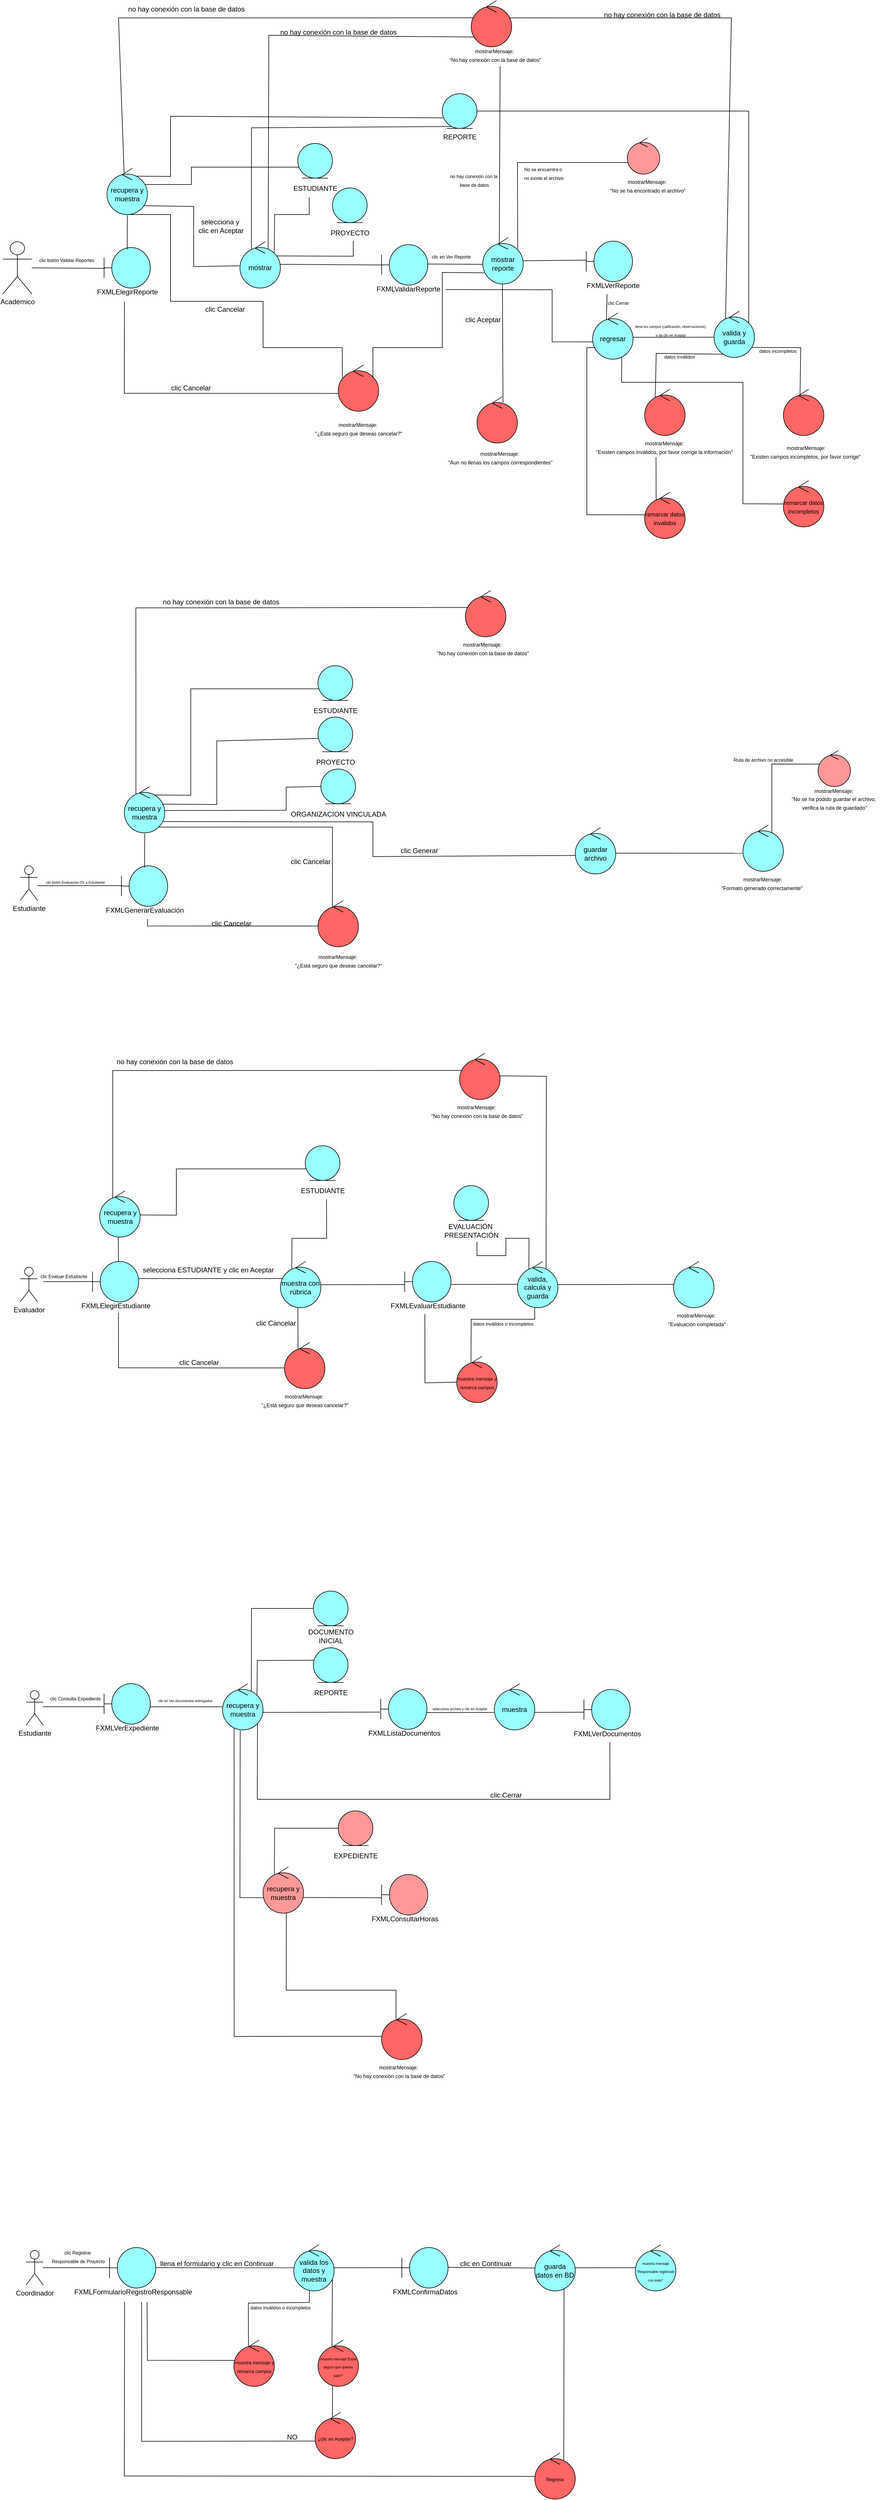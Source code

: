<mxfile version="24.7.8">
  <diagram name="Página-1" id="TE4-7IMHZLEr0LoTM9oO">
    <mxGraphModel dx="1397" dy="1857" grid="1" gridSize="10" guides="1" tooltips="1" connect="1" arrows="1" fold="1" page="1" pageScale="1" pageWidth="827" pageHeight="1169" math="0" shadow="0">
      <root>
        <mxCell id="0" />
        <mxCell id="1" parent="0" />
        <mxCell id="rqkGrwpuwZyJRBmfCaUI-1" value="Académico" style="shape=umlActor;verticalLabelPosition=bottom;verticalAlign=top;html=1;" parent="1" vertex="1">
          <mxGeometry x="30" y="697" width="50" height="90" as="geometry" />
        </mxCell>
        <mxCell id="rqkGrwpuwZyJRBmfCaUI-5" value="recupera y muestra" style="ellipse;shape=umlControl;whiteSpace=wrap;html=1;fillColor=#99FFFF;" parent="1" vertex="1">
          <mxGeometry x="210" y="570" width="70" height="80" as="geometry" />
        </mxCell>
        <mxCell id="rqkGrwpuwZyJRBmfCaUI-12" value="" style="group" parent="1" vertex="1" connectable="0">
          <mxGeometry x="780" y="441" width="150" height="90" as="geometry" />
        </mxCell>
        <mxCell id="rqkGrwpuwZyJRBmfCaUI-6" value="" style="ellipse;shape=umlEntity;whiteSpace=wrap;html=1;fillColor=#99FFFF;" parent="rqkGrwpuwZyJRBmfCaUI-12" vertex="1">
          <mxGeometry x="10" width="60" height="60" as="geometry" />
        </mxCell>
        <mxCell id="rqkGrwpuwZyJRBmfCaUI-8" value="REPORTE" style="text;html=1;align=center;verticalAlign=middle;resizable=0;points=[];autosize=1;strokeColor=none;fillColor=none;" parent="rqkGrwpuwZyJRBmfCaUI-12" vertex="1">
          <mxGeometry y="60" width="80" height="30" as="geometry" />
        </mxCell>
        <mxCell id="rqkGrwpuwZyJRBmfCaUI-13" value="" style="group" parent="1" vertex="1" connectable="0">
          <mxGeometry x="520" y="527" width="100" height="93" as="geometry" />
        </mxCell>
        <mxCell id="rqkGrwpuwZyJRBmfCaUI-7" value="" style="ellipse;shape=umlEntity;whiteSpace=wrap;html=1;fillColor=#99FFFF;" parent="rqkGrwpuwZyJRBmfCaUI-13" vertex="1">
          <mxGeometry x="20" width="60" height="60" as="geometry" />
        </mxCell>
        <mxCell id="rqkGrwpuwZyJRBmfCaUI-9" value="ESTUDIANTE" style="text;html=1;align=center;verticalAlign=middle;resizable=0;points=[];autosize=1;strokeColor=none;fillColor=none;" parent="rqkGrwpuwZyJRBmfCaUI-13" vertex="1">
          <mxGeometry y="63" width="100" height="30" as="geometry" />
        </mxCell>
        <mxCell id="rqkGrwpuwZyJRBmfCaUI-22" value="mostrar" style="ellipse;shape=umlControl;whiteSpace=wrap;html=1;fillColor=#99FFFF;" parent="1" vertex="1">
          <mxGeometry x="440" y="697" width="70" height="80" as="geometry" />
        </mxCell>
        <mxCell id="rqkGrwpuwZyJRBmfCaUI-26" value="" style="group" parent="1" vertex="1" connectable="0">
          <mxGeometry x="180" y="707" width="130" height="92" as="geometry" />
        </mxCell>
        <mxCell id="rqkGrwpuwZyJRBmfCaUI-3" value="" style="shape=umlBoundary;whiteSpace=wrap;html=1;fillColor=#99FFFF;" parent="rqkGrwpuwZyJRBmfCaUI-26" vertex="1">
          <mxGeometry x="25" width="80" height="70" as="geometry" />
        </mxCell>
        <mxCell id="rqkGrwpuwZyJRBmfCaUI-4" value="FXMLElegirReporte" style="text;html=1;align=center;verticalAlign=middle;resizable=0;points=[];autosize=1;strokeColor=none;fillColor=none;" parent="rqkGrwpuwZyJRBmfCaUI-26" vertex="1">
          <mxGeometry y="62" width="130" height="30" as="geometry" />
        </mxCell>
        <mxCell id="rqkGrwpuwZyJRBmfCaUI-28" value="" style="endArrow=none;html=1;rounded=0;entryX=0.015;entryY=0.514;entryDx=0;entryDy=0;entryPerimeter=0;" parent="1" source="rqkGrwpuwZyJRBmfCaUI-1" target="rqkGrwpuwZyJRBmfCaUI-3" edge="1">
          <mxGeometry width="50" height="50" relative="1" as="geometry">
            <mxPoint x="310" y="760" as="sourcePoint" />
            <mxPoint x="360" y="710" as="targetPoint" />
          </mxGeometry>
        </mxCell>
        <mxCell id="rqkGrwpuwZyJRBmfCaUI-29" value="&lt;font style=&quot;font-size: 8px;&quot;&gt;clic botón Validar Reportes&lt;/font&gt;" style="text;html=1;align=center;verticalAlign=middle;resizable=0;points=[];autosize=1;strokeColor=none;fillColor=none;" parent="1" vertex="1">
          <mxGeometry x="80" y="713" width="120" height="30" as="geometry" />
        </mxCell>
        <mxCell id="rqkGrwpuwZyJRBmfCaUI-30" value="" style="endArrow=none;html=1;rounded=0;entryX=0.504;entryY=1.015;entryDx=0;entryDy=0;entryPerimeter=0;" parent="1" target="rqkGrwpuwZyJRBmfCaUI-5" edge="1">
          <mxGeometry width="50" height="50" relative="1" as="geometry">
            <mxPoint x="245" y="710" as="sourcePoint" />
            <mxPoint x="290" y="650" as="targetPoint" />
          </mxGeometry>
        </mxCell>
        <mxCell id="rqkGrwpuwZyJRBmfCaUI-32" value="" style="endArrow=none;html=1;rounded=0;exitX=0.741;exitY=0.171;exitDx=0;exitDy=0;exitPerimeter=0;entryX=0.026;entryY=0.696;entryDx=0;entryDy=0;entryPerimeter=0;" parent="1" source="rqkGrwpuwZyJRBmfCaUI-5" target="rqkGrwpuwZyJRBmfCaUI-6" edge="1">
          <mxGeometry width="50" height="50" relative="1" as="geometry">
            <mxPoint x="270" y="584" as="sourcePoint" />
            <mxPoint x="460" y="480" as="targetPoint" />
            <Array as="points">
              <mxPoint x="320" y="584" />
              <mxPoint x="320" y="480" />
            </Array>
          </mxGeometry>
        </mxCell>
        <mxCell id="rqkGrwpuwZyJRBmfCaUI-33" value="" style="endArrow=none;html=1;rounded=0;entryX=0.034;entryY=0.683;entryDx=0;entryDy=0;entryPerimeter=0;" parent="1" target="rqkGrwpuwZyJRBmfCaUI-7" edge="1">
          <mxGeometry width="50" height="50" relative="1" as="geometry">
            <mxPoint x="276" y="598" as="sourcePoint" />
            <mxPoint x="536" y="568" as="targetPoint" />
            <Array as="points">
              <mxPoint x="356" y="598" />
              <mxPoint x="356" y="568" />
            </Array>
          </mxGeometry>
        </mxCell>
        <mxCell id="rqkGrwpuwZyJRBmfCaUI-34" value="" style="endArrow=none;html=1;rounded=0;exitX=0.916;exitY=0.808;exitDx=0;exitDy=0;exitPerimeter=0;entryX=-0.019;entryY=0.519;entryDx=0;entryDy=0;entryPerimeter=0;" parent="1" source="rqkGrwpuwZyJRBmfCaUI-5" target="rqkGrwpuwZyJRBmfCaUI-22" edge="1">
          <mxGeometry width="50" height="50" relative="1" as="geometry">
            <mxPoint x="270.98" y="638.64" as="sourcePoint" />
            <mxPoint x="440" y="710" as="targetPoint" />
            <Array as="points">
              <mxPoint x="360" y="636" />
              <mxPoint x="360" y="740" />
            </Array>
          </mxGeometry>
        </mxCell>
        <mxCell id="rqkGrwpuwZyJRBmfCaUI-35" value="" style="group" parent="1" vertex="1" connectable="0">
          <mxGeometry x="580" y="604" width="100" height="93" as="geometry" />
        </mxCell>
        <mxCell id="rqkGrwpuwZyJRBmfCaUI-36" value="" style="ellipse;shape=umlEntity;whiteSpace=wrap;html=1;fillColor=#99FFFF;" parent="rqkGrwpuwZyJRBmfCaUI-35" vertex="1">
          <mxGeometry x="20" width="60" height="60" as="geometry" />
        </mxCell>
        <mxCell id="rqkGrwpuwZyJRBmfCaUI-37" value="PROYECTO" style="text;html=1;align=center;verticalAlign=middle;resizable=0;points=[];autosize=1;strokeColor=none;fillColor=none;" parent="rqkGrwpuwZyJRBmfCaUI-35" vertex="1">
          <mxGeometry x="5" y="63" width="90" height="30" as="geometry" />
        </mxCell>
        <mxCell id="rqkGrwpuwZyJRBmfCaUI-38" value="" style="endArrow=none;html=1;rounded=0;entryX=0.567;entryY=0.946;entryDx=0;entryDy=0;entryPerimeter=0;exitX=0.9;exitY=0.307;exitDx=0;exitDy=0;exitPerimeter=0;" parent="1" source="rqkGrwpuwZyJRBmfCaUI-22" target="rqkGrwpuwZyJRBmfCaUI-37" edge="1">
          <mxGeometry width="50" height="50" relative="1" as="geometry">
            <mxPoint x="510" y="731" as="sourcePoint" />
            <mxPoint x="590" y="720" as="targetPoint" />
            <Array as="points">
              <mxPoint x="636" y="722" />
            </Array>
          </mxGeometry>
        </mxCell>
        <mxCell id="rqkGrwpuwZyJRBmfCaUI-39" value="selecciona y&amp;nbsp;&lt;div&gt;clic en Aceptar&lt;/div&gt;" style="text;html=1;align=center;verticalAlign=middle;resizable=0;points=[];autosize=1;strokeColor=none;fillColor=none;" parent="1" vertex="1">
          <mxGeometry x="357" y="650" width="100" height="40" as="geometry" />
        </mxCell>
        <mxCell id="rqkGrwpuwZyJRBmfCaUI-41" value="" style="endArrow=none;html=1;rounded=0;exitX=0.847;exitY=0.236;exitDx=0;exitDy=0;exitPerimeter=0;entryX=0.398;entryY=1.008;entryDx=0;entryDy=0;entryPerimeter=0;" parent="1" source="rqkGrwpuwZyJRBmfCaUI-22" target="rqkGrwpuwZyJRBmfCaUI-9" edge="1">
          <mxGeometry width="50" height="50" relative="1" as="geometry">
            <mxPoint x="500" y="710" as="sourcePoint" />
            <mxPoint x="560" y="650" as="targetPoint" />
            <Array as="points">
              <mxPoint x="500" y="650" />
              <mxPoint x="560" y="650" />
            </Array>
          </mxGeometry>
        </mxCell>
        <mxCell id="rqkGrwpuwZyJRBmfCaUI-45" value="" style="endArrow=none;html=1;rounded=0;exitX=0.989;exitY=0.487;exitDx=0;exitDy=0;exitPerimeter=0;entryX=-0.004;entryY=0.502;entryDx=0;entryDy=0;entryPerimeter=0;" parent="1" source="rqkGrwpuwZyJRBmfCaUI-22" target="rqkGrwpuwZyJRBmfCaUI-43" edge="1">
          <mxGeometry width="50" height="50" relative="1" as="geometry">
            <mxPoint x="506.04" y="735.8" as="sourcePoint" />
            <mxPoint x="686.92" y="738.38" as="targetPoint" />
          </mxGeometry>
        </mxCell>
        <mxCell id="rqkGrwpuwZyJRBmfCaUI-46" value="" style="group" parent="1" vertex="1" connectable="0">
          <mxGeometry x="666" y="702" width="130" height="92" as="geometry" />
        </mxCell>
        <mxCell id="rqkGrwpuwZyJRBmfCaUI-43" value="" style="shape=umlBoundary;whiteSpace=wrap;html=1;fillColor=#99FFFF;" parent="rqkGrwpuwZyJRBmfCaUI-46" vertex="1">
          <mxGeometry x="19" width="80" height="70" as="geometry" />
        </mxCell>
        <mxCell id="rqkGrwpuwZyJRBmfCaUI-44" value="FXMLValidarReporte" style="text;html=1;align=center;verticalAlign=middle;resizable=0;points=[];autosize=1;strokeColor=none;fillColor=none;" parent="rqkGrwpuwZyJRBmfCaUI-46" vertex="1">
          <mxGeometry y="62" width="130" height="30" as="geometry" />
        </mxCell>
        <mxCell id="rqkGrwpuwZyJRBmfCaUI-47" value="" style="endArrow=none;html=1;rounded=0;exitX=0.992;exitY=0.479;exitDx=0;exitDy=0;exitPerimeter=0;" parent="rqkGrwpuwZyJRBmfCaUI-46" source="rqkGrwpuwZyJRBmfCaUI-43" edge="1">
          <mxGeometry width="50" height="50" relative="1" as="geometry">
            <mxPoint x="114" y="48" as="sourcePoint" />
            <mxPoint x="194" y="34" as="targetPoint" />
          </mxGeometry>
        </mxCell>
        <mxCell id="rqkGrwpuwZyJRBmfCaUI-48" value="&lt;font style=&quot;font-size: 8px;&quot;&gt;clic en Ver Reporte&lt;/font&gt;" style="text;html=1;align=center;verticalAlign=middle;resizable=0;points=[];autosize=1;strokeColor=none;fillColor=none;" parent="1" vertex="1">
          <mxGeometry x="760" y="707" width="90" height="30" as="geometry" />
        </mxCell>
        <mxCell id="rqkGrwpuwZyJRBmfCaUI-49" value="mostrar reporte" style="ellipse;shape=umlControl;whiteSpace=wrap;html=1;fillColor=#99FFFF;" parent="1" vertex="1">
          <mxGeometry x="860" y="690" width="70" height="80" as="geometry" />
        </mxCell>
        <mxCell id="rqkGrwpuwZyJRBmfCaUI-50" value="" style="group" parent="1" vertex="1" connectable="0">
          <mxGeometry x="1020" y="696" width="130" height="92" as="geometry" />
        </mxCell>
        <mxCell id="rqkGrwpuwZyJRBmfCaUI-51" value="" style="shape=umlBoundary;whiteSpace=wrap;html=1;fillColor=#99FFFF;" parent="rqkGrwpuwZyJRBmfCaUI-50" vertex="1">
          <mxGeometry x="19" width="80" height="70" as="geometry" />
        </mxCell>
        <mxCell id="rqkGrwpuwZyJRBmfCaUI-52" value="FXMLVerReporte" style="text;html=1;align=center;verticalAlign=middle;resizable=0;points=[];autosize=1;strokeColor=none;fillColor=none;" parent="rqkGrwpuwZyJRBmfCaUI-50" vertex="1">
          <mxGeometry x="5" y="62" width="120" height="30" as="geometry" />
        </mxCell>
        <mxCell id="rqkGrwpuwZyJRBmfCaUI-54" value="" style="endArrow=none;html=1;rounded=0;exitX=1.004;exitY=0.498;exitDx=0;exitDy=0;exitPerimeter=0;entryX=-0.004;entryY=0.468;entryDx=0;entryDy=0;entryPerimeter=0;" parent="1" source="rqkGrwpuwZyJRBmfCaUI-49" target="rqkGrwpuwZyJRBmfCaUI-51" edge="1">
          <mxGeometry width="50" height="50" relative="1" as="geometry">
            <mxPoint x="960" y="780" as="sourcePoint" />
            <mxPoint x="1010" y="730" as="targetPoint" />
          </mxGeometry>
        </mxCell>
        <mxCell id="rqkGrwpuwZyJRBmfCaUI-55" value="regresar" style="ellipse;shape=umlControl;whiteSpace=wrap;html=1;fillColor=#99FFFF;" parent="1" vertex="1">
          <mxGeometry x="1050" y="820" width="70" height="80" as="geometry" />
        </mxCell>
        <mxCell id="rqkGrwpuwZyJRBmfCaUI-56" value="" style="endArrow=none;html=1;rounded=0;entryX=0.417;entryY=0.99;entryDx=0;entryDy=0;entryPerimeter=0;exitX=0.341;exitY=0.147;exitDx=0;exitDy=0;exitPerimeter=0;" parent="1" source="rqkGrwpuwZyJRBmfCaUI-55" target="rqkGrwpuwZyJRBmfCaUI-52" edge="1">
          <mxGeometry width="50" height="50" relative="1" as="geometry">
            <mxPoint x="1050" y="840" as="sourcePoint" />
            <mxPoint x="1100" y="790" as="targetPoint" />
          </mxGeometry>
        </mxCell>
        <mxCell id="rqkGrwpuwZyJRBmfCaUI-57" value="&lt;font style=&quot;font-size: 8px;&quot;&gt;clic Cerrar&lt;/font&gt;" style="text;html=1;align=center;verticalAlign=middle;resizable=0;points=[];autosize=1;strokeColor=none;fillColor=none;" parent="1" vertex="1">
          <mxGeometry x="1064" y="787" width="60" height="30" as="geometry" />
        </mxCell>
        <mxCell id="rqkGrwpuwZyJRBmfCaUI-58" value="" style="endArrow=none;html=1;rounded=0;entryX=0.002;entryY=0.627;entryDx=0;entryDy=0;entryPerimeter=0;exitX=0.994;exitY=0.521;exitDx=0;exitDy=0;exitPerimeter=0;" parent="1" source="rqkGrwpuwZyJRBmfCaUI-44" target="rqkGrwpuwZyJRBmfCaUI-55" edge="1">
          <mxGeometry width="50" height="50" relative="1" as="geometry">
            <mxPoint x="800" y="780" as="sourcePoint" />
            <mxPoint x="980" y="870" as="targetPoint" />
            <Array as="points">
              <mxPoint x="980" y="780" />
              <mxPoint x="980" y="870" />
            </Array>
          </mxGeometry>
        </mxCell>
        <mxCell id="rqkGrwpuwZyJRBmfCaUI-59" value="" style="endArrow=none;html=1;rounded=0;exitX=0.997;exitY=0.527;exitDx=0;exitDy=0;exitPerimeter=0;" parent="1" source="rqkGrwpuwZyJRBmfCaUI-55" edge="1">
          <mxGeometry width="50" height="50" relative="1" as="geometry">
            <mxPoint x="1130" y="870" as="sourcePoint" />
            <mxPoint x="1260" y="862" as="targetPoint" />
          </mxGeometry>
        </mxCell>
        <mxCell id="rqkGrwpuwZyJRBmfCaUI-60" value="&lt;font style=&quot;font-size: 6px;&quot;&gt;llena los campos (calificación, observaciones)&amp;nbsp;&lt;/font&gt;&lt;div&gt;&lt;font style=&quot;font-size: 6px;&quot;&gt;y da clic en Aceptar&lt;/font&gt;&lt;/div&gt;" style="text;html=1;align=center;verticalAlign=middle;resizable=0;points=[];autosize=1;strokeColor=none;fillColor=none;" parent="1" vertex="1">
          <mxGeometry x="1110" y="829" width="150" height="40" as="geometry" />
        </mxCell>
        <mxCell id="rqkGrwpuwZyJRBmfCaUI-61" value="" style="endArrow=none;html=1;rounded=0;exitX=0.283;exitY=0.165;exitDx=0;exitDy=0;exitPerimeter=0;entryX=0.257;entryY=0.945;entryDx=0;entryDy=0;entryPerimeter=0;" parent="1" source="rqkGrwpuwZyJRBmfCaUI-22" target="rqkGrwpuwZyJRBmfCaUI-6" edge="1">
          <mxGeometry width="50" height="50" relative="1" as="geometry">
            <mxPoint x="460" y="580" as="sourcePoint" />
            <mxPoint x="870" y="498" as="targetPoint" />
            <Array as="points">
              <mxPoint x="460" y="500" />
            </Array>
          </mxGeometry>
        </mxCell>
        <mxCell id="rqkGrwpuwZyJRBmfCaUI-62" value="valida y guarda" style="ellipse;shape=umlControl;whiteSpace=wrap;html=1;fillColor=#99FFFF;" parent="1" vertex="1">
          <mxGeometry x="1260" y="817" width="70" height="80" as="geometry" />
        </mxCell>
        <mxCell id="rqkGrwpuwZyJRBmfCaUI-63" value="" style="endArrow=none;html=1;rounded=0;entryX=1;entryY=0.5;entryDx=0;entryDy=0;exitX=0.857;exitY=0.261;exitDx=0;exitDy=0;exitPerimeter=0;" parent="1" source="rqkGrwpuwZyJRBmfCaUI-62" target="rqkGrwpuwZyJRBmfCaUI-6" edge="1">
          <mxGeometry width="50" height="50" relative="1" as="geometry">
            <mxPoint x="1320" y="800" as="sourcePoint" />
            <mxPoint x="1270" y="690" as="targetPoint" />
            <Array as="points">
              <mxPoint x="1320" y="471" />
            </Array>
          </mxGeometry>
        </mxCell>
        <mxCell id="rqkGrwpuwZyJRBmfCaUI-64" value="" style="ellipse;shape=umlControl;whiteSpace=wrap;html=1;fillColor=#FF6666;" parent="1" vertex="1">
          <mxGeometry x="610" y="910" width="70" height="80" as="geometry" />
        </mxCell>
        <mxCell id="rqkGrwpuwZyJRBmfCaUI-65" value="&lt;font style=&quot;font-size: 9px;&quot;&gt;&lt;font style=&quot;&quot;&gt;mostrarMensaje:&amp;nbsp;&lt;/font&gt;&lt;/font&gt;&lt;div&gt;&lt;font style=&quot;font-size: 9px;&quot;&gt;&lt;span style=&quot;background-color: initial;&quot;&gt;&quot;¿Está seguro que deseas cancelar?&quot;&lt;/span&gt;&lt;/font&gt;&lt;/div&gt;" style="text;html=1;align=center;verticalAlign=middle;resizable=0;points=[];autosize=1;strokeColor=none;fillColor=none;" parent="1" vertex="1">
          <mxGeometry x="560" y="1000" width="170" height="40" as="geometry" />
        </mxCell>
        <mxCell id="rqkGrwpuwZyJRBmfCaUI-66" value="" style="endArrow=none;html=1;rounded=0;entryX=-0.003;entryY=0.615;entryDx=0;entryDy=0;entryPerimeter=0;exitX=0.463;exitY=1.052;exitDx=0;exitDy=0;exitPerimeter=0;" parent="1" source="rqkGrwpuwZyJRBmfCaUI-4" target="rqkGrwpuwZyJRBmfCaUI-64" edge="1">
          <mxGeometry width="50" height="50" relative="1" as="geometry">
            <mxPoint x="250" y="889" as="sourcePoint" />
            <mxPoint x="360.0" y="850" as="targetPoint" />
            <Array as="points">
              <mxPoint x="240" y="959" />
            </Array>
          </mxGeometry>
        </mxCell>
        <mxCell id="rqkGrwpuwZyJRBmfCaUI-68" value="clic Cancelar" style="text;html=1;align=center;verticalAlign=middle;resizable=0;points=[];autosize=1;strokeColor=none;fillColor=none;" parent="1" vertex="1">
          <mxGeometry x="310" y="935" width="90" height="30" as="geometry" />
        </mxCell>
        <mxCell id="rqkGrwpuwZyJRBmfCaUI-69" value="" style="endArrow=none;html=1;rounded=0;entryX=0.587;entryY=1;entryDx=0;entryDy=0;entryPerimeter=0;exitX=0.103;exitY=0.285;exitDx=0;exitDy=0;exitPerimeter=0;" parent="1" source="rqkGrwpuwZyJRBmfCaUI-64" target="rqkGrwpuwZyJRBmfCaUI-5" edge="1">
          <mxGeometry width="50" height="50" relative="1" as="geometry">
            <mxPoint x="490" y="900" as="sourcePoint" />
            <mxPoint x="490" y="800" as="targetPoint" />
            <Array as="points">
              <mxPoint x="617" y="880" />
              <mxPoint x="480" y="880" />
              <mxPoint x="480" y="800" />
              <mxPoint x="320" y="800" />
              <mxPoint x="320" y="650" />
            </Array>
          </mxGeometry>
        </mxCell>
        <mxCell id="rqkGrwpuwZyJRBmfCaUI-70" value="clic Cancelar" style="text;html=1;align=center;verticalAlign=middle;resizable=0;points=[];autosize=1;strokeColor=none;fillColor=none;" parent="1" vertex="1">
          <mxGeometry x="369" y="799" width="90" height="30" as="geometry" />
        </mxCell>
        <mxCell id="rqkGrwpuwZyJRBmfCaUI-71" value="" style="endArrow=none;html=1;rounded=0;entryX=0.033;entryY=0.76;entryDx=0;entryDy=0;entryPerimeter=0;exitX=0.857;exitY=0.278;exitDx=0;exitDy=0;exitPerimeter=0;" parent="1" source="rqkGrwpuwZyJRBmfCaUI-64" target="rqkGrwpuwZyJRBmfCaUI-49" edge="1">
          <mxGeometry width="50" height="50" relative="1" as="geometry">
            <mxPoint x="670" y="880" as="sourcePoint" />
            <mxPoint x="810" y="860" as="targetPoint" />
            <Array as="points">
              <mxPoint x="670" y="880" />
              <mxPoint x="790" y="880" />
              <mxPoint x="790" y="750" />
            </Array>
          </mxGeometry>
        </mxCell>
        <mxCell id="rqkGrwpuwZyJRBmfCaUI-72" value="" style="endArrow=none;html=1;rounded=0;entryX=0.486;entryY=1.007;entryDx=0;entryDy=0;entryPerimeter=0;exitX=0.643;exitY=0.125;exitDx=0;exitDy=0;exitPerimeter=0;" parent="1" source="rqkGrwpuwZyJRBmfCaUI-74" target="rqkGrwpuwZyJRBmfCaUI-49" edge="1">
          <mxGeometry width="50" height="50" relative="1" as="geometry">
            <mxPoint x="894" y="900" as="sourcePoint" />
            <mxPoint x="930" y="800" as="targetPoint" />
          </mxGeometry>
        </mxCell>
        <mxCell id="rqkGrwpuwZyJRBmfCaUI-73" value="clic Aceptar" style="text;html=1;align=center;verticalAlign=middle;resizable=0;points=[];autosize=1;strokeColor=none;fillColor=none;" parent="1" vertex="1">
          <mxGeometry x="820" y="817" width="80" height="30" as="geometry" />
        </mxCell>
        <mxCell id="rqkGrwpuwZyJRBmfCaUI-74" value="" style="ellipse;shape=umlControl;whiteSpace=wrap;html=1;fillColor=#FF6666;" parent="1" vertex="1">
          <mxGeometry x="850" y="965" width="70" height="80" as="geometry" />
        </mxCell>
        <mxCell id="rqkGrwpuwZyJRBmfCaUI-75" value="&lt;font style=&quot;font-size: 9px;&quot;&gt;&lt;font style=&quot;&quot;&gt;mostrarMensaje:&amp;nbsp;&lt;/font&gt;&lt;/font&gt;&lt;div&gt;&lt;font style=&quot;font-size: 9px;&quot;&gt;&lt;span style=&quot;background-color: initial;&quot;&gt;&quot;Aun no llenas los campos correspondientes&quot;&lt;/span&gt;&lt;/font&gt;&lt;/div&gt;" style="text;html=1;align=center;verticalAlign=middle;resizable=0;points=[];autosize=1;strokeColor=none;fillColor=none;" parent="1" vertex="1">
          <mxGeometry x="790" y="1050" width="200" height="40" as="geometry" />
        </mxCell>
        <mxCell id="rqkGrwpuwZyJRBmfCaUI-76" value="" style="ellipse;shape=umlControl;whiteSpace=wrap;html=1;fillColor=#FF6666;" parent="1" vertex="1">
          <mxGeometry x="1140" y="952" width="70" height="80" as="geometry" />
        </mxCell>
        <mxCell id="rqkGrwpuwZyJRBmfCaUI-77" value="&lt;font style=&quot;font-size: 9px;&quot;&gt;&lt;font style=&quot;&quot;&gt;mostrarMensaje:&amp;nbsp;&lt;/font&gt;&lt;/font&gt;&lt;div&gt;&lt;font style=&quot;font-size: 9px;&quot;&gt;&lt;span style=&quot;background-color: initial;&quot;&gt;&quot;Existen campos inválidos, por favor corrige la información&quot;&amp;nbsp;&lt;/span&gt;&lt;/font&gt;&lt;/div&gt;" style="text;html=1;align=center;verticalAlign=middle;resizable=0;points=[];autosize=1;strokeColor=none;fillColor=none;" parent="1" vertex="1">
          <mxGeometry x="1045" y="1032" width="260" height="40" as="geometry" />
        </mxCell>
        <mxCell id="rqkGrwpuwZyJRBmfCaUI-78" value="" style="endArrow=none;html=1;rounded=0;entryX=0.231;entryY=0.931;entryDx=0;entryDy=0;entryPerimeter=0;exitX=0.263;exitY=0.176;exitDx=0;exitDy=0;exitPerimeter=0;" parent="1" source="rqkGrwpuwZyJRBmfCaUI-76" target="rqkGrwpuwZyJRBmfCaUI-62" edge="1">
          <mxGeometry width="50" height="50" relative="1" as="geometry">
            <mxPoint x="1189" y="950" as="sourcePoint" />
            <mxPoint x="1290" y="920" as="targetPoint" />
            <Array as="points">
              <mxPoint x="1160" y="890" />
            </Array>
          </mxGeometry>
        </mxCell>
        <mxCell id="rqkGrwpuwZyJRBmfCaUI-79" value="&lt;font style=&quot;font-size: 8px;&quot;&gt;datos inválidos&lt;/font&gt;" style="text;html=1;align=center;verticalAlign=middle;resizable=0;points=[];autosize=1;strokeColor=none;fillColor=none;" parent="1" vertex="1">
          <mxGeometry x="1160" y="880" width="80" height="30" as="geometry" />
        </mxCell>
        <mxCell id="rqkGrwpuwZyJRBmfCaUI-80" value="" style="ellipse;shape=umlControl;whiteSpace=wrap;html=1;fillColor=#FF6666;" parent="1" vertex="1">
          <mxGeometry x="1380" y="952" width="70" height="80" as="geometry" />
        </mxCell>
        <mxCell id="rqkGrwpuwZyJRBmfCaUI-81" value="&lt;font style=&quot;font-size: 9px;&quot;&gt;&lt;font style=&quot;&quot;&gt;mostrarMensaje:&amp;nbsp;&lt;/font&gt;&lt;/font&gt;&lt;div&gt;&lt;font style=&quot;font-size: 9px;&quot;&gt;&lt;span style=&quot;background-color: initial;&quot;&gt;&quot;Existen campos incompletos, por favor corrige&quot;&amp;nbsp;&lt;/span&gt;&lt;/font&gt;&lt;span style=&quot;background-color: initial; font-size: 9px;&quot;&gt;&amp;nbsp;&lt;/span&gt;&lt;/div&gt;" style="text;html=1;align=center;verticalAlign=middle;resizable=0;points=[];autosize=1;strokeColor=none;fillColor=none;" parent="1" vertex="1">
          <mxGeometry x="1310" y="1040" width="220" height="40" as="geometry" />
        </mxCell>
        <mxCell id="rqkGrwpuwZyJRBmfCaUI-82" value="" style="endArrow=none;html=1;rounded=0;exitX=0.936;exitY=0.785;exitDx=0;exitDy=0;exitPerimeter=0;entryX=0.411;entryY=0.117;entryDx=0;entryDy=0;entryPerimeter=0;" parent="1" source="rqkGrwpuwZyJRBmfCaUI-62" target="rqkGrwpuwZyJRBmfCaUI-80" edge="1">
          <mxGeometry width="50" height="50" relative="1" as="geometry">
            <mxPoint x="1360" y="910" as="sourcePoint" />
            <mxPoint x="1420" y="880" as="targetPoint" />
            <Array as="points">
              <mxPoint x="1410" y="880" />
            </Array>
          </mxGeometry>
        </mxCell>
        <mxCell id="rqkGrwpuwZyJRBmfCaUI-84" value="&lt;font style=&quot;font-size: 8px;&quot;&gt;datos incompletos&lt;/font&gt;" style="text;html=1;align=center;verticalAlign=middle;resizable=0;points=[];autosize=1;strokeColor=none;fillColor=none;" parent="1" vertex="1">
          <mxGeometry x="1325" y="870" width="90" height="30" as="geometry" />
        </mxCell>
        <mxCell id="rqkGrwpuwZyJRBmfCaUI-85" value="" style="endArrow=none;html=1;rounded=0;entryX=0.046;entryY=0.75;entryDx=0;entryDy=0;entryPerimeter=0;exitX=0;exitY=0.489;exitDx=0;exitDy=0;exitPerimeter=0;" parent="1" source="rqkGrwpuwZyJRBmfCaUI-172" target="rqkGrwpuwZyJRBmfCaUI-55" edge="1">
          <mxGeometry width="50" height="50" relative="1" as="geometry">
            <mxPoint x="1040" y="1140" as="sourcePoint" />
            <mxPoint x="1040" y="890" as="targetPoint" />
            <Array as="points">
              <mxPoint x="1040" y="1169" />
              <mxPoint x="1040" y="880" />
            </Array>
          </mxGeometry>
        </mxCell>
        <mxCell id="rqkGrwpuwZyJRBmfCaUI-86" value="" style="endArrow=none;html=1;rounded=0;exitX=0.721;exitY=0.958;exitDx=0;exitDy=0;exitPerimeter=0;entryX=-0.007;entryY=0.504;entryDx=0;entryDy=0;entryPerimeter=0;" parent="1" source="rqkGrwpuwZyJRBmfCaUI-55" target="rqkGrwpuwZyJRBmfCaUI-171" edge="1">
          <mxGeometry width="50" height="50" relative="1" as="geometry">
            <mxPoint x="1270" y="970" as="sourcePoint" />
            <mxPoint x="1310" y="1150" as="targetPoint" />
            <Array as="points">
              <mxPoint x="1100" y="940" />
              <mxPoint x="1310" y="940" />
              <mxPoint x="1310" y="1010" />
              <mxPoint x="1310" y="1150" />
            </Array>
          </mxGeometry>
        </mxCell>
        <mxCell id="rqkGrwpuwZyJRBmfCaUI-88" value="" style="ellipse;shape=umlControl;whiteSpace=wrap;html=1;fillColor=#FF6666;" parent="1" vertex="1">
          <mxGeometry x="840" y="280" width="70" height="80" as="geometry" />
        </mxCell>
        <mxCell id="rqkGrwpuwZyJRBmfCaUI-89" value="&lt;font style=&quot;font-size: 9px;&quot;&gt;&lt;font style=&quot;&quot;&gt;mostrarMensaje:&amp;nbsp;&lt;/font&gt;&lt;/font&gt;&lt;div&gt;&lt;font style=&quot;font-size: 9px;&quot;&gt;&lt;span style=&quot;background-color: initial;&quot;&gt;&quot;No hay conexión con la base de datos&quot;&lt;/span&gt;&lt;/font&gt;&lt;/div&gt;" style="text;html=1;align=center;verticalAlign=middle;resizable=0;points=[];autosize=1;strokeColor=none;fillColor=none;" parent="1" vertex="1">
          <mxGeometry x="791" y="354" width="180" height="40" as="geometry" />
        </mxCell>
        <mxCell id="rqkGrwpuwZyJRBmfCaUI-90" value="" style="endArrow=none;html=1;rounded=0;exitX=0.424;exitY=0.106;exitDx=0;exitDy=0;exitPerimeter=0;entryX=0.053;entryY=0.372;entryDx=0;entryDy=0;entryPerimeter=0;" parent="1" source="rqkGrwpuwZyJRBmfCaUI-5" target="rqkGrwpuwZyJRBmfCaUI-88" edge="1">
          <mxGeometry width="50" height="50" relative="1" as="geometry">
            <mxPoint x="240" y="490" as="sourcePoint" />
            <mxPoint x="840" y="200" as="targetPoint" />
            <Array as="points">
              <mxPoint x="230" y="310" />
            </Array>
          </mxGeometry>
        </mxCell>
        <mxCell id="rqkGrwpuwZyJRBmfCaUI-91" value="" style="endArrow=none;html=1;rounded=0;exitX=0.697;exitY=0.158;exitDx=0;exitDy=0;exitPerimeter=0;entryX=0.079;entryY=0.788;entryDx=0;entryDy=0;entryPerimeter=0;" parent="1" source="rqkGrwpuwZyJRBmfCaUI-22" target="rqkGrwpuwZyJRBmfCaUI-88" edge="1">
          <mxGeometry width="50" height="50" relative="1" as="geometry">
            <mxPoint x="480" y="610" as="sourcePoint" />
            <mxPoint x="480" y="390" as="targetPoint" />
            <Array as="points">
              <mxPoint x="490" y="340" />
            </Array>
          </mxGeometry>
        </mxCell>
        <mxCell id="rqkGrwpuwZyJRBmfCaUI-92" value="" style="endArrow=none;html=1;rounded=0;exitX=0.285;exitY=0.175;exitDx=0;exitDy=0;exitPerimeter=0;entryX=0.952;entryY=0.374;entryDx=0;entryDy=0;entryPerimeter=0;" parent="1" source="rqkGrwpuwZyJRBmfCaUI-62" target="rqkGrwpuwZyJRBmfCaUI-88" edge="1">
          <mxGeometry width="50" height="50" relative="1" as="geometry">
            <mxPoint x="1250" y="820" as="sourcePoint" />
            <mxPoint x="1280" y="310" as="targetPoint" />
            <Array as="points">
              <mxPoint x="1290" y="310" />
            </Array>
          </mxGeometry>
        </mxCell>
        <mxCell id="rqkGrwpuwZyJRBmfCaUI-94" value="no hay conexión con la base de datos" style="text;html=1;align=center;verticalAlign=middle;resizable=0;points=[];autosize=1;strokeColor=none;fillColor=none;" parent="1" vertex="1">
          <mxGeometry x="237" y="280" width="220" height="30" as="geometry" />
        </mxCell>
        <mxCell id="rqkGrwpuwZyJRBmfCaUI-95" value="no hay conexión con la base de datos" style="text;html=1;align=center;verticalAlign=middle;resizable=0;points=[];autosize=1;strokeColor=none;fillColor=none;" parent="1" vertex="1">
          <mxGeometry x="500" y="320" width="220" height="30" as="geometry" />
        </mxCell>
        <mxCell id="rqkGrwpuwZyJRBmfCaUI-96" value="no hay conexión con la base de datos" style="text;html=1;align=center;verticalAlign=middle;resizable=0;points=[];autosize=1;strokeColor=none;fillColor=none;" parent="1" vertex="1">
          <mxGeometry x="1060" y="290" width="220" height="30" as="geometry" />
        </mxCell>
        <mxCell id="rqkGrwpuwZyJRBmfCaUI-99" value="" style="ellipse;shape=umlControl;whiteSpace=wrap;html=1;fillColor=#FF9999;" parent="1" vertex="1">
          <mxGeometry x="1110" y="517.5" width="56" height="62.5" as="geometry" />
        </mxCell>
        <mxCell id="rqkGrwpuwZyJRBmfCaUI-100" value="&lt;font style=&quot;font-size: 9px;&quot;&gt;&lt;font style=&quot;&quot;&gt;mostrarMensaje:&amp;nbsp;&lt;/font&gt;&lt;/font&gt;&lt;div&gt;&lt;font style=&quot;font-size: 9px;&quot;&gt;&lt;span style=&quot;background-color: initial;&quot;&gt;&quot;No se ha encontrado el archivo&quot;&lt;/span&gt;&lt;/font&gt;&lt;/div&gt;" style="text;html=1;align=center;verticalAlign=middle;resizable=0;points=[];autosize=1;strokeColor=none;fillColor=none;" parent="1" vertex="1">
          <mxGeometry x="1070" y="580" width="150" height="40" as="geometry" />
        </mxCell>
        <mxCell id="rqkGrwpuwZyJRBmfCaUI-101" value="" style="endArrow=none;html=1;rounded=0;entryX=0.017;entryY=0.68;entryDx=0;entryDy=0;entryPerimeter=0;exitX=0.864;exitY=0.243;exitDx=0;exitDy=0;exitPerimeter=0;" parent="1" source="rqkGrwpuwZyJRBmfCaUI-49" target="rqkGrwpuwZyJRBmfCaUI-99" edge="1">
          <mxGeometry width="50" height="50" relative="1" as="geometry">
            <mxPoint x="850" y="630" as="sourcePoint" />
            <mxPoint x="960" y="560" as="targetPoint" />
            <Array as="points">
              <mxPoint x="920" y="560" />
            </Array>
          </mxGeometry>
        </mxCell>
        <mxCell id="rqkGrwpuwZyJRBmfCaUI-102" value="&lt;font style=&quot;font-size: 8px;&quot;&gt;No se encuentra o&amp;nbsp;&lt;/font&gt;&lt;div&gt;&lt;font style=&quot;font-size: 8px;&quot;&gt;no existe el archivo&lt;/font&gt;&lt;/div&gt;" style="text;html=1;align=center;verticalAlign=middle;resizable=0;points=[];autosize=1;strokeColor=none;fillColor=none;" parent="1" vertex="1">
          <mxGeometry x="920" y="557.5" width="90" height="40" as="geometry" />
        </mxCell>
        <mxCell id="rqkGrwpuwZyJRBmfCaUI-104" value="Estudiante" style="shape=umlActor;verticalLabelPosition=bottom;verticalAlign=top;html=1;" parent="1" vertex="1">
          <mxGeometry x="60" y="1776" width="30" height="60" as="geometry" />
        </mxCell>
        <mxCell id="rqkGrwpuwZyJRBmfCaUI-106" value="" style="endArrow=none;html=1;rounded=0;exitX=0.409;exitY=0.129;exitDx=0;exitDy=0;exitPerimeter=0;entryX=0.55;entryY=0.997;entryDx=0;entryDy=0;entryPerimeter=0;" parent="1" source="rqkGrwpuwZyJRBmfCaUI-49" target="rqkGrwpuwZyJRBmfCaUI-89" edge="1">
          <mxGeometry width="50" height="50" relative="1" as="geometry">
            <mxPoint x="850" y="640" as="sourcePoint" />
            <mxPoint x="889" y="530" as="targetPoint" />
          </mxGeometry>
        </mxCell>
        <mxCell id="rqkGrwpuwZyJRBmfCaUI-107" value="&lt;font style=&quot;font-size: 8px;&quot;&gt;no hay conexión con la&amp;nbsp;&lt;/font&gt;&lt;div&gt;&lt;font style=&quot;font-size: 8px;&quot;&gt;base de datos&lt;/font&gt;&lt;/div&gt;" style="text;html=1;align=center;verticalAlign=middle;resizable=0;points=[];autosize=1;strokeColor=none;fillColor=none;" parent="1" vertex="1">
          <mxGeometry x="790" y="570" width="110" height="40" as="geometry" />
        </mxCell>
        <mxCell id="rqkGrwpuwZyJRBmfCaUI-108" value="recupera y muestra" style="ellipse;shape=umlControl;whiteSpace=wrap;html=1;fillColor=#99FFFF;" parent="1" vertex="1">
          <mxGeometry x="240" y="1639" width="70" height="80" as="geometry" />
        </mxCell>
        <mxCell id="rqkGrwpuwZyJRBmfCaUI-109" value="" style="group" parent="1" vertex="1" connectable="0">
          <mxGeometry x="210" y="1776" width="145" height="92" as="geometry" />
        </mxCell>
        <mxCell id="rqkGrwpuwZyJRBmfCaUI-110" value="" style="shape=umlBoundary;whiteSpace=wrap;html=1;fillColor=#99FFFF;" parent="rqkGrwpuwZyJRBmfCaUI-109" vertex="1">
          <mxGeometry x="25" width="80" height="70" as="geometry" />
        </mxCell>
        <mxCell id="rqkGrwpuwZyJRBmfCaUI-111" value="FXMLGenerarEvaluación" style="text;html=1;align=center;verticalAlign=middle;resizable=0;points=[];autosize=1;strokeColor=none;fillColor=none;" parent="rqkGrwpuwZyJRBmfCaUI-109" vertex="1">
          <mxGeometry x="-15" y="62" width="160" height="30" as="geometry" />
        </mxCell>
        <mxCell id="rqkGrwpuwZyJRBmfCaUI-112" value="" style="endArrow=none;html=1;rounded=0;entryX=0.504;entryY=1.015;entryDx=0;entryDy=0;entryPerimeter=0;" parent="1" target="rqkGrwpuwZyJRBmfCaUI-108" edge="1">
          <mxGeometry width="50" height="50" relative="1" as="geometry">
            <mxPoint x="275" y="1779" as="sourcePoint" />
            <mxPoint x="320" y="1719" as="targetPoint" />
          </mxGeometry>
        </mxCell>
        <mxCell id="rqkGrwpuwZyJRBmfCaUI-113" value="" style="endArrow=none;html=1;rounded=0;entryX=0.014;entryY=0.489;entryDx=0;entryDy=0;entryPerimeter=0;" parent="1" target="rqkGrwpuwZyJRBmfCaUI-110" edge="1">
          <mxGeometry width="50" height="50" relative="1" as="geometry">
            <mxPoint x="90" y="1810.35" as="sourcePoint" />
            <mxPoint x="235.08" y="1813.74" as="targetPoint" />
          </mxGeometry>
        </mxCell>
        <mxCell id="rqkGrwpuwZyJRBmfCaUI-114" value="&lt;font style=&quot;font-size: 6px;&quot;&gt;clic botón Evaluación OV a Estudiante&lt;/font&gt;" style="text;html=1;align=center;verticalAlign=middle;resizable=0;points=[];autosize=1;strokeColor=none;fillColor=none;" parent="1" vertex="1">
          <mxGeometry x="90" y="1788" width="130" height="30" as="geometry" />
        </mxCell>
        <mxCell id="rqkGrwpuwZyJRBmfCaUI-115" value="" style="endArrow=none;html=1;rounded=0;exitX=0.737;exitY=0.181;exitDx=0;exitDy=0;exitPerimeter=0;entryX=0.019;entryY=0.666;entryDx=0;entryDy=0;entryPerimeter=0;" parent="1" source="rqkGrwpuwZyJRBmfCaUI-108" target="rqkGrwpuwZyJRBmfCaUI-118" edge="1">
          <mxGeometry width="50" height="50" relative="1" as="geometry">
            <mxPoint x="297" y="1654" as="sourcePoint" />
            <mxPoint x="600" y="1550" as="targetPoint" />
            <Array as="points">
              <mxPoint x="355" y="1654" />
              <mxPoint x="355" y="1470" />
            </Array>
          </mxGeometry>
        </mxCell>
        <mxCell id="rqkGrwpuwZyJRBmfCaUI-117" value="" style="group" parent="1" vertex="1" connectable="0">
          <mxGeometry x="555" y="1430" width="100" height="93" as="geometry" />
        </mxCell>
        <mxCell id="rqkGrwpuwZyJRBmfCaUI-118" value="" style="ellipse;shape=umlEntity;whiteSpace=wrap;html=1;fillColor=#99FFFF;" parent="rqkGrwpuwZyJRBmfCaUI-117" vertex="1">
          <mxGeometry x="20" width="60" height="60" as="geometry" />
        </mxCell>
        <mxCell id="rqkGrwpuwZyJRBmfCaUI-119" value="ESTUDIANTE" style="text;html=1;align=center;verticalAlign=middle;resizable=0;points=[];autosize=1;strokeColor=none;fillColor=none;" parent="rqkGrwpuwZyJRBmfCaUI-117" vertex="1">
          <mxGeometry y="63" width="100" height="30" as="geometry" />
        </mxCell>
        <mxCell id="rqkGrwpuwZyJRBmfCaUI-120" value="" style="endArrow=none;html=1;rounded=0;exitX=0.958;exitY=0.379;exitDx=0;exitDy=0;exitPerimeter=0;entryX=0.008;entryY=0.616;entryDx=0;entryDy=0;entryPerimeter=0;" parent="1" source="rqkGrwpuwZyJRBmfCaUI-108" target="rqkGrwpuwZyJRBmfCaUI-122" edge="1">
          <mxGeometry width="50" height="50" relative="1" as="geometry">
            <mxPoint x="320" y="1694" as="sourcePoint" />
            <mxPoint x="580" y="1660" as="targetPoint" />
            <Array as="points">
              <mxPoint x="400" y="1670" />
              <mxPoint x="400" y="1560" />
            </Array>
          </mxGeometry>
        </mxCell>
        <mxCell id="rqkGrwpuwZyJRBmfCaUI-121" value="" style="group" parent="1" vertex="1" connectable="0">
          <mxGeometry x="555" y="1518.75" width="100" height="93" as="geometry" />
        </mxCell>
        <mxCell id="rqkGrwpuwZyJRBmfCaUI-122" value="" style="ellipse;shape=umlEntity;whiteSpace=wrap;html=1;fillColor=#99FFFF;" parent="rqkGrwpuwZyJRBmfCaUI-121" vertex="1">
          <mxGeometry x="20" width="60" height="60" as="geometry" />
        </mxCell>
        <mxCell id="rqkGrwpuwZyJRBmfCaUI-123" value="PROYECTO" style="text;html=1;align=center;verticalAlign=middle;resizable=0;points=[];autosize=1;strokeColor=none;fillColor=none;" parent="rqkGrwpuwZyJRBmfCaUI-121" vertex="1">
          <mxGeometry x="5" y="63" width="90" height="30" as="geometry" />
        </mxCell>
        <mxCell id="rqkGrwpuwZyJRBmfCaUI-126" value="" style="group" parent="1" vertex="1" connectable="0">
          <mxGeometry x="560" y="1608.75" width="145" height="93" as="geometry" />
        </mxCell>
        <mxCell id="rqkGrwpuwZyJRBmfCaUI-127" value="" style="ellipse;shape=umlEntity;whiteSpace=wrap;html=1;fillColor=#99FFFF;" parent="rqkGrwpuwZyJRBmfCaUI-126" vertex="1">
          <mxGeometry x="20" width="60" height="60" as="geometry" />
        </mxCell>
        <mxCell id="rqkGrwpuwZyJRBmfCaUI-128" value="ORGANIZACION VINCULADA" style="text;html=1;align=center;verticalAlign=middle;resizable=0;points=[];autosize=1;strokeColor=none;fillColor=none;" parent="rqkGrwpuwZyJRBmfCaUI-126" vertex="1">
          <mxGeometry x="-45" y="63" width="190" height="30" as="geometry" />
        </mxCell>
        <mxCell id="rqkGrwpuwZyJRBmfCaUI-144" value="guardar archivo" style="ellipse;shape=umlControl;whiteSpace=wrap;html=1;fillColor=#99FFFF;" parent="1" vertex="1">
          <mxGeometry x="1020" y="1710" width="70" height="80" as="geometry" />
        </mxCell>
        <mxCell id="rqkGrwpuwZyJRBmfCaUI-146" value="" style="ellipse;shape=umlControl;whiteSpace=wrap;html=1;fillColor=#99FFFF;" parent="1" vertex="1">
          <mxGeometry x="1310" y="1705.5" width="70" height="80" as="geometry" />
        </mxCell>
        <mxCell id="rqkGrwpuwZyJRBmfCaUI-147" value="&lt;font style=&quot;font-size: 9px;&quot;&gt;&lt;font style=&quot;&quot;&gt;mostrarMensaje:&amp;nbsp;&lt;/font&gt;&lt;/font&gt;&lt;div&gt;&lt;font style=&quot;font-size: 9px;&quot;&gt;&lt;span style=&quot;background-color: initial;&quot;&gt;&quot;Formato generado correctamente&quot;&amp;nbsp;&lt;/span&gt;&lt;/font&gt;&lt;span style=&quot;background-color: initial; font-size: 9px;&quot;&gt;&amp;nbsp;&lt;/span&gt;&lt;/div&gt;" style="text;html=1;align=center;verticalAlign=middle;resizable=0;points=[];autosize=1;strokeColor=none;fillColor=none;" parent="1" vertex="1">
          <mxGeometry x="1260" y="1785.5" width="170" height="40" as="geometry" />
        </mxCell>
        <mxCell id="rqkGrwpuwZyJRBmfCaUI-148" value="" style="endArrow=none;html=1;rounded=0;exitX=1.004;exitY=0.552;exitDx=0;exitDy=0;exitPerimeter=0;entryX=-0.002;entryY=0.609;entryDx=0;entryDy=0;entryPerimeter=0;" parent="1" source="rqkGrwpuwZyJRBmfCaUI-144" target="rqkGrwpuwZyJRBmfCaUI-146" edge="1">
          <mxGeometry width="50" height="50" relative="1" as="geometry">
            <mxPoint x="1530" y="1730" as="sourcePoint" />
            <mxPoint x="1580" y="1680" as="targetPoint" />
          </mxGeometry>
        </mxCell>
        <mxCell id="rqkGrwpuwZyJRBmfCaUI-149" value="" style="ellipse;shape=umlControl;whiteSpace=wrap;html=1;fillColor=#FF6666;" parent="1" vertex="1">
          <mxGeometry x="830" y="1300" width="70" height="80" as="geometry" />
        </mxCell>
        <mxCell id="rqkGrwpuwZyJRBmfCaUI-150" value="&lt;font style=&quot;font-size: 9px;&quot;&gt;&lt;font style=&quot;&quot;&gt;mostrarMensaje:&amp;nbsp;&lt;/font&gt;&lt;/font&gt;&lt;div&gt;&lt;font style=&quot;font-size: 9px;&quot;&gt;&lt;span style=&quot;background-color: initial;&quot;&gt;&quot;No hay conexión con la base de datos&quot;&lt;/span&gt;&lt;/font&gt;&lt;/div&gt;" style="text;html=1;align=center;verticalAlign=middle;resizable=0;points=[];autosize=1;strokeColor=none;fillColor=none;" parent="1" vertex="1">
          <mxGeometry x="770" y="1380" width="180" height="40" as="geometry" />
        </mxCell>
        <mxCell id="rqkGrwpuwZyJRBmfCaUI-151" value="" style="endArrow=none;html=1;rounded=0;exitX=0.287;exitY=0.166;exitDx=0;exitDy=0;exitPerimeter=0;entryX=0.059;entryY=0.367;entryDx=0;entryDy=0;entryPerimeter=0;" parent="1" source="rqkGrwpuwZyJRBmfCaUI-108" target="rqkGrwpuwZyJRBmfCaUI-149" edge="1">
          <mxGeometry width="50" height="50" relative="1" as="geometry">
            <mxPoint x="270" y="1610" as="sourcePoint" />
            <mxPoint x="830" y="1360" as="targetPoint" />
            <Array as="points">
              <mxPoint x="260" y="1330" />
            </Array>
          </mxGeometry>
        </mxCell>
        <mxCell id="rqkGrwpuwZyJRBmfCaUI-152" value="no hay conexión con la base de datos" style="text;html=1;align=center;verticalAlign=middle;resizable=0;points=[];autosize=1;strokeColor=none;fillColor=none;" parent="1" vertex="1">
          <mxGeometry x="297" y="1305" width="220" height="30" as="geometry" />
        </mxCell>
        <mxCell id="rqkGrwpuwZyJRBmfCaUI-155" value="" style="ellipse;shape=umlControl;whiteSpace=wrap;html=1;fillColor=#FF9999;" parent="1" vertex="1">
          <mxGeometry x="1440" y="1576.5" width="56" height="62.5" as="geometry" />
        </mxCell>
        <mxCell id="rqkGrwpuwZyJRBmfCaUI-156" value="&lt;font style=&quot;font-size: 9px;&quot;&gt;&lt;font style=&quot;&quot;&gt;mostrarMensaje:&amp;nbsp;&lt;/font&gt;&lt;/font&gt;&lt;div&gt;&lt;font style=&quot;font-size: 9px;&quot;&gt;&lt;span style=&quot;background-color: initial;&quot;&gt;&quot;No se ha podido guardar el archivo,&amp;nbsp;&lt;/span&gt;&lt;/font&gt;&lt;/div&gt;&lt;div&gt;&lt;font style=&quot;font-size: 9px;&quot;&gt;&lt;span style=&quot;background-color: initial;&quot;&gt;verifica la ruta de guardado&quot;&lt;/span&gt;&lt;/font&gt;&lt;/div&gt;" style="text;html=1;align=center;verticalAlign=middle;resizable=0;points=[];autosize=1;strokeColor=none;fillColor=none;" parent="1" vertex="1">
          <mxGeometry x="1383" y="1630" width="170" height="60" as="geometry" />
        </mxCell>
        <mxCell id="rqkGrwpuwZyJRBmfCaUI-158" value="&lt;span style=&quot;font-size: 8px;&quot;&gt;Ruta de archivo no accesible&lt;/span&gt;" style="text;html=1;align=center;verticalAlign=middle;resizable=0;points=[];autosize=1;strokeColor=none;fillColor=none;" parent="1" vertex="1">
          <mxGeometry x="1280" y="1576.5" width="130" height="30" as="geometry" />
        </mxCell>
        <mxCell id="rqkGrwpuwZyJRBmfCaUI-159" value="" style="ellipse;shape=umlControl;whiteSpace=wrap;html=1;fillColor=#FF6666;" parent="1" vertex="1">
          <mxGeometry x="575" y="1836" width="70" height="80" as="geometry" />
        </mxCell>
        <mxCell id="rqkGrwpuwZyJRBmfCaUI-160" value="" style="endArrow=none;html=1;rounded=0;entryX=0.856;entryY=0.876;entryDx=0;entryDy=0;entryPerimeter=0;exitX=0.355;exitY=0.146;exitDx=0;exitDy=0;exitPerimeter=0;" parent="1" source="rqkGrwpuwZyJRBmfCaUI-159" target="rqkGrwpuwZyJRBmfCaUI-108" edge="1">
          <mxGeometry width="50" height="50" relative="1" as="geometry">
            <mxPoint x="600" y="1840" as="sourcePoint" />
            <mxPoint x="494.61" y="1788.0" as="targetPoint" />
            <Array as="points">
              <mxPoint x="600" y="1790" />
              <mxPoint x="600" y="1709" />
            </Array>
          </mxGeometry>
        </mxCell>
        <mxCell id="rqkGrwpuwZyJRBmfCaUI-161" value="clic Cancelar" style="text;html=1;align=center;verticalAlign=middle;resizable=0;points=[];autosize=1;strokeColor=none;fillColor=none;" parent="1" vertex="1">
          <mxGeometry x="517" y="1753.5" width="90" height="30" as="geometry" />
        </mxCell>
        <mxCell id="rqkGrwpuwZyJRBmfCaUI-162" value="&lt;font style=&quot;font-size: 9px;&quot;&gt;&lt;font style=&quot;&quot;&gt;mostrarMensaje:&amp;nbsp;&lt;/font&gt;&lt;/font&gt;&lt;div&gt;&lt;font style=&quot;font-size: 9px;&quot;&gt;&lt;span style=&quot;background-color: initial;&quot;&gt;&quot;¿Está seguro que deseas cancelar?&quot;&lt;/span&gt;&lt;/font&gt;&lt;/div&gt;" style="text;html=1;align=center;verticalAlign=middle;resizable=0;points=[];autosize=1;strokeColor=none;fillColor=none;" parent="1" vertex="1">
          <mxGeometry x="525" y="1920" width="170" height="40" as="geometry" />
        </mxCell>
        <mxCell id="rqkGrwpuwZyJRBmfCaUI-163" value="" style="endArrow=none;html=1;rounded=0;exitX=0.533;exitY=1;exitDx=0;exitDy=0;exitPerimeter=0;entryX=-0.004;entryY=0.552;entryDx=0;entryDy=0;entryPerimeter=0;" parent="1" source="rqkGrwpuwZyJRBmfCaUI-111" target="rqkGrwpuwZyJRBmfCaUI-159" edge="1">
          <mxGeometry width="50" height="50" relative="1" as="geometry">
            <mxPoint x="213" y="1836" as="sourcePoint" />
            <mxPoint x="640" y="2000" as="targetPoint" />
            <Array as="points">
              <mxPoint x="280" y="1880" />
            </Array>
          </mxGeometry>
        </mxCell>
        <mxCell id="rqkGrwpuwZyJRBmfCaUI-164" value="clic Cancelar" style="text;html=1;align=center;verticalAlign=middle;resizable=0;points=[];autosize=1;strokeColor=none;fillColor=none;" parent="1" vertex="1">
          <mxGeometry x="380" y="1861" width="90" height="30" as="geometry" />
        </mxCell>
        <mxCell id="rqkGrwpuwZyJRBmfCaUI-166" value="" style="endArrow=none;html=1;rounded=0;entryX=0;entryY=0.5;entryDx=0;entryDy=0;exitX=0.988;exitY=0.517;exitDx=0;exitDy=0;exitPerimeter=0;" parent="1" source="rqkGrwpuwZyJRBmfCaUI-108" target="rqkGrwpuwZyJRBmfCaUI-127" edge="1">
          <mxGeometry width="50" height="50" relative="1" as="geometry">
            <mxPoint x="480" y="1690" as="sourcePoint" />
            <mxPoint x="540" y="1630" as="targetPoint" />
            <Array as="points">
              <mxPoint x="520" y="1680" />
              <mxPoint x="520" y="1640" />
            </Array>
          </mxGeometry>
        </mxCell>
        <mxCell id="rqkGrwpuwZyJRBmfCaUI-167" value="" style="endArrow=none;html=1;rounded=0;entryX=0.001;entryY=0.601;entryDx=0;entryDy=0;entryPerimeter=0;exitX=0.964;exitY=0.757;exitDx=0;exitDy=0;exitPerimeter=0;" parent="1" source="rqkGrwpuwZyJRBmfCaUI-108" target="rqkGrwpuwZyJRBmfCaUI-144" edge="1">
          <mxGeometry width="50" height="50" relative="1" as="geometry">
            <mxPoint x="400" y="1750" as="sourcePoint" />
            <mxPoint x="994.264" y="1758.216" as="targetPoint" />
            <Array as="points">
              <mxPoint x="670" y="1700" />
              <mxPoint x="670" y="1760" />
            </Array>
          </mxGeometry>
        </mxCell>
        <mxCell id="rqkGrwpuwZyJRBmfCaUI-168" value="clic Generar" style="text;html=1;align=center;verticalAlign=middle;resizable=0;points=[];autosize=1;strokeColor=none;fillColor=none;" parent="1" vertex="1">
          <mxGeometry x="705" y="1735" width="90" height="30" as="geometry" />
        </mxCell>
        <mxCell id="rqkGrwpuwZyJRBmfCaUI-170" value="" style="endArrow=none;html=1;rounded=0;entryX=0.039;entryY=0.378;entryDx=0;entryDy=0;entryPerimeter=0;exitX=0.714;exitY=0.173;exitDx=0;exitDy=0;exitPerimeter=0;" parent="1" source="rqkGrwpuwZyJRBmfCaUI-146" target="rqkGrwpuwZyJRBmfCaUI-155" edge="1">
          <mxGeometry width="50" height="50" relative="1" as="geometry">
            <mxPoint x="1360" y="1720" as="sourcePoint" />
            <mxPoint x="1370" y="1610" as="targetPoint" />
            <Array as="points">
              <mxPoint x="1360" y="1600" />
            </Array>
          </mxGeometry>
        </mxCell>
        <mxCell id="rqkGrwpuwZyJRBmfCaUI-171" value="&lt;font style=&quot;font-size: 10px;&quot;&gt;remarcar datos incompletos&lt;/font&gt;" style="ellipse;shape=umlControl;whiteSpace=wrap;html=1;fillColor=#FF6666;" parent="1" vertex="1">
          <mxGeometry x="1380" y="1110" width="70" height="80" as="geometry" />
        </mxCell>
        <mxCell id="rqkGrwpuwZyJRBmfCaUI-172" value="&lt;font style=&quot;font-size: 10px;&quot;&gt;remarcar datos invalidos&lt;/font&gt;" style="ellipse;shape=umlControl;whiteSpace=wrap;html=1;fillColor=#FF6666;" parent="1" vertex="1">
          <mxGeometry x="1140" y="1130" width="70" height="80" as="geometry" />
        </mxCell>
        <mxCell id="rqkGrwpuwZyJRBmfCaUI-174" value="" style="endArrow=none;html=1;rounded=0;entryX=0.441;entryY=0.938;entryDx=0;entryDy=0;entryPerimeter=0;exitX=0.284;exitY=0.173;exitDx=0;exitDy=0;exitPerimeter=0;" parent="1" source="rqkGrwpuwZyJRBmfCaUI-172" target="rqkGrwpuwZyJRBmfCaUI-77" edge="1">
          <mxGeometry width="50" height="50" relative="1" as="geometry">
            <mxPoint x="1220" y="1140" as="sourcePoint" />
            <mxPoint x="1270" y="1090" as="targetPoint" />
          </mxGeometry>
        </mxCell>
        <mxCell id="AWFBgo-DE84U1MAFSuaV-1" value="Evaluador" style="shape=umlActor;verticalLabelPosition=bottom;verticalAlign=top;html=1;outlineConnect=0;" parent="1" vertex="1">
          <mxGeometry x="60" y="2470" width="30" height="60" as="geometry" />
        </mxCell>
        <mxCell id="AWFBgo-DE84U1MAFSuaV-3" value="" style="group" parent="1" vertex="1" connectable="0">
          <mxGeometry x="160" y="2460" width="145" height="92" as="geometry" />
        </mxCell>
        <mxCell id="AWFBgo-DE84U1MAFSuaV-4" value="" style="shape=umlBoundary;whiteSpace=wrap;html=1;fillColor=#99FFFF;" parent="AWFBgo-DE84U1MAFSuaV-3" vertex="1">
          <mxGeometry x="25" width="80" height="70" as="geometry" />
        </mxCell>
        <mxCell id="AWFBgo-DE84U1MAFSuaV-5" value="FXMLElegirEstudiante" style="text;html=1;align=center;verticalAlign=middle;resizable=0;points=[];autosize=1;strokeColor=none;fillColor=none;" parent="AWFBgo-DE84U1MAFSuaV-3" vertex="1">
          <mxGeometry x="-5" y="62" width="140" height="30" as="geometry" />
        </mxCell>
        <mxCell id="AWFBgo-DE84U1MAFSuaV-52" value="&lt;font style=&quot;font-size: 8px;&quot;&gt;clic Evaluar Estudiante&lt;/font&gt;" style="text;html=1;align=center;verticalAlign=middle;resizable=0;points=[];autosize=1;strokeColor=none;fillColor=none;" parent="AWFBgo-DE84U1MAFSuaV-3" vertex="1">
          <mxGeometry x="-75" y="10" width="100" height="30" as="geometry" />
        </mxCell>
        <mxCell id="AWFBgo-DE84U1MAFSuaV-6" value="" style="endArrow=none;html=1;rounded=0;entryX=0.019;entryY=0.666;entryDx=0;entryDy=0;entryPerimeter=0;exitX=0.999;exitY=0.521;exitDx=0;exitDy=0;exitPerimeter=0;" parent="1" source="AWFBgo-DE84U1MAFSuaV-10" target="AWFBgo-DE84U1MAFSuaV-8" edge="1">
          <mxGeometry width="50" height="50" relative="1" as="geometry">
            <mxPoint x="270" y="2380" as="sourcePoint" />
            <mxPoint x="578" y="2380" as="targetPoint" />
            <Array as="points">
              <mxPoint x="330" y="2380" />
              <mxPoint x="330" y="2300" />
            </Array>
          </mxGeometry>
        </mxCell>
        <mxCell id="AWFBgo-DE84U1MAFSuaV-7" value="" style="group" parent="1" vertex="1" connectable="0">
          <mxGeometry x="533" y="2260" width="100" height="93" as="geometry" />
        </mxCell>
        <mxCell id="AWFBgo-DE84U1MAFSuaV-8" value="" style="ellipse;shape=umlEntity;whiteSpace=wrap;html=1;fillColor=#99FFFF;" parent="AWFBgo-DE84U1MAFSuaV-7" vertex="1">
          <mxGeometry x="20" width="60" height="60" as="geometry" />
        </mxCell>
        <mxCell id="AWFBgo-DE84U1MAFSuaV-9" value="ESTUDIANTE" style="text;html=1;align=center;verticalAlign=middle;resizable=0;points=[];autosize=1;strokeColor=none;fillColor=none;" parent="AWFBgo-DE84U1MAFSuaV-7" vertex="1">
          <mxGeometry y="63" width="100" height="30" as="geometry" />
        </mxCell>
        <mxCell id="AWFBgo-DE84U1MAFSuaV-10" value="recupera y muestra" style="ellipse;shape=umlControl;whiteSpace=wrap;html=1;fillColor=#99FFFF;" parent="1" vertex="1">
          <mxGeometry x="197.5" y="2338" width="70" height="80" as="geometry" />
        </mxCell>
        <mxCell id="AWFBgo-DE84U1MAFSuaV-11" value="" style="endArrow=none;html=1;rounded=0;entryX=0.457;entryY=1.002;entryDx=0;entryDy=0;entryPerimeter=0;exitX=0.563;exitY=0.003;exitDx=0;exitDy=0;exitPerimeter=0;" parent="1" source="AWFBgo-DE84U1MAFSuaV-4" target="AWFBgo-DE84U1MAFSuaV-10" edge="1">
          <mxGeometry width="50" height="50" relative="1" as="geometry">
            <mxPoint x="270" y="2480" as="sourcePoint" />
            <mxPoint x="320" y="2430" as="targetPoint" />
          </mxGeometry>
        </mxCell>
        <mxCell id="AWFBgo-DE84U1MAFSuaV-12" value="muestra con rúbrica" style="ellipse;shape=umlControl;whiteSpace=wrap;html=1;fillColor=#99FFFF;" parent="1" vertex="1">
          <mxGeometry x="510" y="2460" width="70" height="80" as="geometry" />
        </mxCell>
        <mxCell id="AWFBgo-DE84U1MAFSuaV-13" value="" style="endArrow=none;html=1;rounded=0;exitX=1;exitY=0.424;exitDx=0;exitDy=0;exitPerimeter=0;entryX=0.043;entryY=0.371;entryDx=0;entryDy=0;entryPerimeter=0;" parent="1" source="AWFBgo-DE84U1MAFSuaV-4" target="AWFBgo-DE84U1MAFSuaV-12" edge="1">
          <mxGeometry width="50" height="50" relative="1" as="geometry">
            <mxPoint x="400" y="2530" as="sourcePoint" />
            <mxPoint x="450" y="2480" as="targetPoint" />
          </mxGeometry>
        </mxCell>
        <mxCell id="AWFBgo-DE84U1MAFSuaV-14" value="selecciona ESTUDIANTE y clic en Aceptar" style="text;html=1;align=center;verticalAlign=middle;resizable=0;points=[];autosize=1;strokeColor=none;fillColor=none;" parent="1" vertex="1">
          <mxGeometry x="260" y="2460" width="250" height="30" as="geometry" />
        </mxCell>
        <mxCell id="AWFBgo-DE84U1MAFSuaV-15" value="" style="endArrow=none;html=1;rounded=0;entryX=0.431;entryY=0.996;entryDx=0;entryDy=0;entryPerimeter=0;exitX=0.336;exitY=0.159;exitDx=0;exitDy=0;exitPerimeter=0;" parent="1" source="AWFBgo-DE84U1MAFSuaV-45" target="AWFBgo-DE84U1MAFSuaV-12" edge="1">
          <mxGeometry width="50" height="50" relative="1" as="geometry">
            <mxPoint x="540" y="2600" as="sourcePoint" />
            <mxPoint x="550" y="2560" as="targetPoint" />
          </mxGeometry>
        </mxCell>
        <mxCell id="AWFBgo-DE84U1MAFSuaV-16" value="" style="endArrow=none;html=1;rounded=0;exitX=0.281;exitY=0.159;exitDx=0;exitDy=0;exitPerimeter=0;entryX=0.567;entryY=0.982;entryDx=0;entryDy=0;entryPerimeter=0;" parent="1" source="AWFBgo-DE84U1MAFSuaV-12" target="AWFBgo-DE84U1MAFSuaV-9" edge="1">
          <mxGeometry width="50" height="50" relative="1" as="geometry">
            <mxPoint x="510" y="2430" as="sourcePoint" />
            <mxPoint x="560" y="2380" as="targetPoint" />
            <Array as="points">
              <mxPoint x="530" y="2420" />
              <mxPoint x="590" y="2420" />
            </Array>
          </mxGeometry>
        </mxCell>
        <mxCell id="AWFBgo-DE84U1MAFSuaV-17" value="" style="group" parent="1" vertex="1" connectable="0">
          <mxGeometry x="700" y="2460" width="145" height="92" as="geometry" />
        </mxCell>
        <mxCell id="AWFBgo-DE84U1MAFSuaV-18" value="" style="shape=umlBoundary;whiteSpace=wrap;html=1;fillColor=#99FFFF;" parent="AWFBgo-DE84U1MAFSuaV-17" vertex="1">
          <mxGeometry x="25" width="80" height="70" as="geometry" />
        </mxCell>
        <mxCell id="AWFBgo-DE84U1MAFSuaV-19" value="FXMLEvaluarEstudiante" style="text;html=1;align=center;verticalAlign=middle;resizable=0;points=[];autosize=1;strokeColor=none;fillColor=none;" parent="AWFBgo-DE84U1MAFSuaV-17" vertex="1">
          <mxGeometry x="-10" y="62" width="150" height="30" as="geometry" />
        </mxCell>
        <mxCell id="AWFBgo-DE84U1MAFSuaV-20" value="" style="endArrow=none;html=1;rounded=0;exitX=0.998;exitY=0.503;exitDx=0;exitDy=0;exitPerimeter=0;entryX=-0.004;entryY=0.571;entryDx=0;entryDy=0;entryPerimeter=0;" parent="1" source="AWFBgo-DE84U1MAFSuaV-12" target="AWFBgo-DE84U1MAFSuaV-18" edge="1">
          <mxGeometry width="50" height="50" relative="1" as="geometry">
            <mxPoint x="610" y="2510" as="sourcePoint" />
            <mxPoint x="700" y="2500" as="targetPoint" />
          </mxGeometry>
        </mxCell>
        <mxCell id="AWFBgo-DE84U1MAFSuaV-21" value="valida, calcula y guarda" style="ellipse;shape=umlControl;whiteSpace=wrap;html=1;fillColor=#99FFFF;" parent="1" vertex="1">
          <mxGeometry x="920" y="2460" width="70" height="80" as="geometry" />
        </mxCell>
        <mxCell id="AWFBgo-DE84U1MAFSuaV-24" value="" style="endArrow=none;html=1;rounded=0;exitX=1.004;exitY=0.569;exitDx=0;exitDy=0;exitPerimeter=0;entryX=0.014;entryY=0.495;entryDx=0;entryDy=0;entryPerimeter=0;" parent="1" source="AWFBgo-DE84U1MAFSuaV-18" target="AWFBgo-DE84U1MAFSuaV-21" edge="1">
          <mxGeometry width="50" height="50" relative="1" as="geometry">
            <mxPoint x="870" y="2480" as="sourcePoint" />
            <mxPoint x="920" y="2430" as="targetPoint" />
          </mxGeometry>
        </mxCell>
        <mxCell id="AWFBgo-DE84U1MAFSuaV-25" value="" style="group" parent="1" vertex="1" connectable="0">
          <mxGeometry x="790" y="2329" width="110" height="98" as="geometry" />
        </mxCell>
        <mxCell id="AWFBgo-DE84U1MAFSuaV-26" value="" style="ellipse;shape=umlEntity;whiteSpace=wrap;html=1;fillColor=#99FFFF;" parent="AWFBgo-DE84U1MAFSuaV-25" vertex="1">
          <mxGeometry x="20" width="60" height="60" as="geometry" />
        </mxCell>
        <mxCell id="AWFBgo-DE84U1MAFSuaV-27" value="EVALUACIÓN&amp;nbsp;&lt;div&gt;PRESENTACIÓN&lt;/div&gt;" style="text;html=1;align=center;verticalAlign=middle;resizable=0;points=[];autosize=1;strokeColor=none;fillColor=none;" parent="AWFBgo-DE84U1MAFSuaV-25" vertex="1">
          <mxGeometry x="-10" y="58" width="120" height="40" as="geometry" />
        </mxCell>
        <mxCell id="AWFBgo-DE84U1MAFSuaV-28" value="" style="endArrow=none;html=1;rounded=0;exitX=0.282;exitY=0.166;exitDx=0;exitDy=0;exitPerimeter=0;entryX=0.583;entryY=0.98;entryDx=0;entryDy=0;entryPerimeter=0;" parent="1" source="AWFBgo-DE84U1MAFSuaV-21" target="AWFBgo-DE84U1MAFSuaV-27" edge="1">
          <mxGeometry width="50" height="50" relative="1" as="geometry">
            <mxPoint x="920" y="2440" as="sourcePoint" />
            <mxPoint x="970" y="2390" as="targetPoint" />
            <Array as="points">
              <mxPoint x="940" y="2420" />
              <mxPoint x="900" y="2420" />
              <mxPoint x="900" y="2450" />
              <mxPoint x="850" y="2450" />
            </Array>
          </mxGeometry>
        </mxCell>
        <mxCell id="AWFBgo-DE84U1MAFSuaV-29" value="" style="ellipse;shape=umlControl;whiteSpace=wrap;html=1;fillColor=#99FFFF;" parent="1" vertex="1">
          <mxGeometry x="1190" y="2460" width="70" height="80" as="geometry" />
        </mxCell>
        <mxCell id="AWFBgo-DE84U1MAFSuaV-30" value="&lt;font style=&quot;font-size: 9px;&quot;&gt;&lt;font style=&quot;&quot;&gt;mostrarMensaje:&amp;nbsp;&lt;/font&gt;&lt;/font&gt;&lt;div&gt;&lt;font style=&quot;font-size: 9px;&quot;&gt;&lt;span style=&quot;background-color: initial;&quot;&gt;&quot;Evaluación completada&quot;&lt;/span&gt;&lt;/font&gt;&lt;/div&gt;" style="text;html=1;align=center;verticalAlign=middle;resizable=0;points=[];autosize=1;strokeColor=none;fillColor=none;" parent="1" vertex="1">
          <mxGeometry x="1170" y="2540" width="120" height="40" as="geometry" />
        </mxCell>
        <mxCell id="AWFBgo-DE84U1MAFSuaV-31" value="" style="endArrow=none;html=1;rounded=0;exitX=0.999;exitY=0.5;exitDx=0;exitDy=0;exitPerimeter=0;entryX=0.004;entryY=0.497;entryDx=0;entryDy=0;entryPerimeter=0;" parent="1" source="AWFBgo-DE84U1MAFSuaV-21" target="AWFBgo-DE84U1MAFSuaV-29" edge="1">
          <mxGeometry width="50" height="50" relative="1" as="geometry">
            <mxPoint x="1000" y="2510" as="sourcePoint" />
            <mxPoint x="1050" y="2460" as="targetPoint" />
          </mxGeometry>
        </mxCell>
        <mxCell id="AWFBgo-DE84U1MAFSuaV-32" value="&lt;font style=&quot;font-size: 8px;&quot;&gt;muestra mensaje y remarca campos&lt;/font&gt;" style="ellipse;shape=umlControl;whiteSpace=wrap;html=1;fillColor=#FF6666;" parent="1" vertex="1">
          <mxGeometry x="815" y="2624" width="70" height="80" as="geometry" />
        </mxCell>
        <mxCell id="AWFBgo-DE84U1MAFSuaV-34" value="" style="endArrow=none;html=1;rounded=0;entryX=0.425;entryY=0.99;entryDx=0;entryDy=0;entryPerimeter=0;exitX=0.351;exitY=0.144;exitDx=0;exitDy=0;exitPerimeter=0;" parent="1" source="AWFBgo-DE84U1MAFSuaV-32" target="AWFBgo-DE84U1MAFSuaV-21" edge="1">
          <mxGeometry width="50" height="50" relative="1" as="geometry">
            <mxPoint x="864" y="2622" as="sourcePoint" />
            <mxPoint x="951" y="2563" as="targetPoint" />
            <Array as="points">
              <mxPoint x="840" y="2560" />
              <mxPoint x="950" y="2560" />
            </Array>
          </mxGeometry>
        </mxCell>
        <mxCell id="AWFBgo-DE84U1MAFSuaV-35" value="&lt;font style=&quot;font-size: 8px;&quot;&gt;datos inválidos o incompletos&lt;/font&gt;" style="text;html=1;align=center;verticalAlign=middle;resizable=0;points=[];autosize=1;strokeColor=none;fillColor=none;" parent="1" vertex="1">
          <mxGeometry x="830" y="2552" width="130" height="30" as="geometry" />
        </mxCell>
        <mxCell id="AWFBgo-DE84U1MAFSuaV-38" value="" style="endArrow=none;html=1;rounded=0;entryX=0.001;entryY=0.559;entryDx=0;entryDy=0;entryPerimeter=0;exitX=0.466;exitY=0.964;exitDx=0;exitDy=0;exitPerimeter=0;" parent="1" source="AWFBgo-DE84U1MAFSuaV-19" target="AWFBgo-DE84U1MAFSuaV-32" edge="1">
          <mxGeometry width="50" height="50" relative="1" as="geometry">
            <mxPoint x="710" y="2700" as="sourcePoint" />
            <mxPoint x="760" y="2650" as="targetPoint" />
            <Array as="points">
              <mxPoint x="760" y="2670" />
            </Array>
          </mxGeometry>
        </mxCell>
        <mxCell id="AWFBgo-DE84U1MAFSuaV-40" value="" style="ellipse;shape=umlControl;whiteSpace=wrap;html=1;fillColor=#FF6666;" parent="1" vertex="1">
          <mxGeometry x="820" y="2100" width="70" height="80" as="geometry" />
        </mxCell>
        <mxCell id="AWFBgo-DE84U1MAFSuaV-41" value="" style="endArrow=none;html=1;rounded=0;entryX=0.053;entryY=0.372;entryDx=0;entryDy=0;entryPerimeter=0;" parent="1" target="AWFBgo-DE84U1MAFSuaV-40" edge="1">
          <mxGeometry width="50" height="50" relative="1" as="geometry">
            <mxPoint x="220" y="2350" as="sourcePoint" />
            <mxPoint x="820" y="2020" as="targetPoint" />
            <Array as="points">
              <mxPoint x="220" y="2130" />
            </Array>
          </mxGeometry>
        </mxCell>
        <mxCell id="AWFBgo-DE84U1MAFSuaV-42" value="no hay conexión con la base de datos" style="text;html=1;align=center;verticalAlign=middle;resizable=0;points=[];autosize=1;strokeColor=none;fillColor=none;" parent="1" vertex="1">
          <mxGeometry x="217" y="2100" width="220" height="30" as="geometry" />
        </mxCell>
        <mxCell id="AWFBgo-DE84U1MAFSuaV-43" value="" style="endArrow=none;html=1;rounded=0;exitX=0.707;exitY=0.161;exitDx=0;exitDy=0;exitPerimeter=0;entryX=0.996;entryY=0.489;entryDx=0;entryDy=0;entryPerimeter=0;" parent="1" source="AWFBgo-DE84U1MAFSuaV-21" target="AWFBgo-DE84U1MAFSuaV-40" edge="1">
          <mxGeometry width="50" height="50" relative="1" as="geometry">
            <mxPoint x="970" y="2430" as="sourcePoint" />
            <mxPoint x="970" y="2140" as="targetPoint" />
            <Array as="points">
              <mxPoint x="970" y="2140" />
            </Array>
          </mxGeometry>
        </mxCell>
        <mxCell id="AWFBgo-DE84U1MAFSuaV-44" value="&lt;font style=&quot;font-size: 9px;&quot;&gt;&lt;font style=&quot;&quot;&gt;mostrarMensaje:&amp;nbsp;&lt;/font&gt;&lt;/font&gt;&lt;div&gt;&lt;font style=&quot;font-size: 9px;&quot;&gt;&lt;span style=&quot;background-color: initial;&quot;&gt;&quot;No hay conexión con la base de datos&quot;&lt;/span&gt;&lt;/font&gt;&lt;/div&gt;" style="text;html=1;align=center;verticalAlign=middle;resizable=0;points=[];autosize=1;strokeColor=none;fillColor=none;" parent="1" vertex="1">
          <mxGeometry x="760" y="2180" width="180" height="40" as="geometry" />
        </mxCell>
        <mxCell id="AWFBgo-DE84U1MAFSuaV-45" value="" style="ellipse;shape=umlControl;whiteSpace=wrap;html=1;fillColor=#FF6666;" parent="1" vertex="1">
          <mxGeometry x="517" y="2600" width="70" height="80" as="geometry" />
        </mxCell>
        <mxCell id="AWFBgo-DE84U1MAFSuaV-47" value="clic Cancelar" style="text;html=1;align=center;verticalAlign=middle;resizable=0;points=[];autosize=1;strokeColor=none;fillColor=none;" parent="1" vertex="1">
          <mxGeometry x="457" y="2552" width="90" height="30" as="geometry" />
        </mxCell>
        <mxCell id="AWFBgo-DE84U1MAFSuaV-48" value="" style="endArrow=none;html=1;rounded=0;exitX=0.535;exitY=0.894;exitDx=0;exitDy=0;exitPerimeter=0;entryX=-0.004;entryY=0.552;entryDx=0;entryDy=0;entryPerimeter=0;" parent="1" source="AWFBgo-DE84U1MAFSuaV-5" target="AWFBgo-DE84U1MAFSuaV-45" edge="1">
          <mxGeometry width="50" height="50" relative="1" as="geometry">
            <mxPoint x="220" y="2779" as="sourcePoint" />
            <mxPoint x="580" y="2911" as="targetPoint" />
            <Array as="points">
              <mxPoint x="230" y="2644" />
            </Array>
          </mxGeometry>
        </mxCell>
        <mxCell id="AWFBgo-DE84U1MAFSuaV-49" value="clic Cancelar" style="text;html=1;align=center;verticalAlign=middle;resizable=0;points=[];autosize=1;strokeColor=none;fillColor=none;" parent="1" vertex="1">
          <mxGeometry x="324" y="2620" width="90" height="30" as="geometry" />
        </mxCell>
        <mxCell id="AWFBgo-DE84U1MAFSuaV-50" value="&lt;font style=&quot;font-size: 9px;&quot;&gt;&lt;font style=&quot;&quot;&gt;mostrarMensaje:&amp;nbsp;&lt;/font&gt;&lt;/font&gt;&lt;div&gt;&lt;font style=&quot;font-size: 9px;&quot;&gt;&lt;span style=&quot;background-color: initial;&quot;&gt;&quot;¿Está seguro que deseas cancelar?&quot;&lt;/span&gt;&lt;/font&gt;&lt;/div&gt;" style="text;html=1;align=center;verticalAlign=middle;resizable=0;points=[];autosize=1;strokeColor=none;fillColor=none;" parent="1" vertex="1">
          <mxGeometry x="467" y="2680" width="170" height="40" as="geometry" />
        </mxCell>
        <mxCell id="AWFBgo-DE84U1MAFSuaV-51" value="" style="endArrow=none;html=1;rounded=0;entryX=-0.002;entryY=0.497;entryDx=0;entryDy=0;entryPerimeter=0;" parent="1" target="AWFBgo-DE84U1MAFSuaV-4" edge="1">
          <mxGeometry width="50" height="50" relative="1" as="geometry">
            <mxPoint x="100" y="2495" as="sourcePoint" />
            <mxPoint x="160" y="2490" as="targetPoint" />
          </mxGeometry>
        </mxCell>
        <mxCell id="AWFBgo-DE84U1MAFSuaV-53" value="Estudiante" style="shape=umlActor;verticalLabelPosition=bottom;verticalAlign=top;html=1;outlineConnect=0;" parent="1" vertex="1">
          <mxGeometry x="70" y="3202" width="30" height="60" as="geometry" />
        </mxCell>
        <mxCell id="AWFBgo-DE84U1MAFSuaV-59" value="" style="group" parent="1" vertex="1" connectable="0">
          <mxGeometry x="180" y="3190" width="145" height="92" as="geometry" />
        </mxCell>
        <mxCell id="AWFBgo-DE84U1MAFSuaV-60" value="" style="shape=umlBoundary;whiteSpace=wrap;html=1;fillColor=#99FFFF;" parent="AWFBgo-DE84U1MAFSuaV-59" vertex="1">
          <mxGeometry x="25" width="80" height="70" as="geometry" />
        </mxCell>
        <mxCell id="AWFBgo-DE84U1MAFSuaV-61" value="FXMLVerExpediente" style="text;html=1;align=center;verticalAlign=middle;resizable=0;points=[];autosize=1;strokeColor=none;fillColor=none;" parent="AWFBgo-DE84U1MAFSuaV-59" vertex="1">
          <mxGeometry y="62" width="130" height="30" as="geometry" />
        </mxCell>
        <mxCell id="AWFBgo-DE84U1MAFSuaV-62" value="&lt;font style=&quot;font-size: 8px;&quot;&gt;clic Consulta Expediente&lt;/font&gt;" style="text;html=1;align=center;verticalAlign=middle;resizable=0;points=[];autosize=1;strokeColor=none;fillColor=none;" parent="AWFBgo-DE84U1MAFSuaV-59" vertex="1">
          <mxGeometry x="-80" y="10" width="110" height="30" as="geometry" />
        </mxCell>
        <mxCell id="AWFBgo-DE84U1MAFSuaV-63" value="" style="endArrow=none;html=1;rounded=0;entryX=0.955;entryY=0.994;entryDx=0;entryDy=0;entryPerimeter=0;exitX=-0.008;exitY=0.994;exitDx=0;exitDy=0;exitPerimeter=0;" parent="AWFBgo-DE84U1MAFSuaV-59" source="AWFBgo-DE84U1MAFSuaV-62" target="AWFBgo-DE84U1MAFSuaV-62" edge="1">
          <mxGeometry width="50" height="50" relative="1" as="geometry">
            <mxPoint x="-50" y="90" as="sourcePoint" />
            <mxPoint y="40" as="targetPoint" />
          </mxGeometry>
        </mxCell>
        <mxCell id="AWFBgo-DE84U1MAFSuaV-64" value="recupera y muestra" style="ellipse;shape=umlControl;whiteSpace=wrap;html=1;fillColor=#99FFFF;" parent="1" vertex="1">
          <mxGeometry x="410" y="3190" width="70" height="80" as="geometry" />
        </mxCell>
        <mxCell id="AWFBgo-DE84U1MAFSuaV-65" value="" style="endArrow=none;html=1;rounded=0;entryX=-0.003;entryY=0.501;entryDx=0;entryDy=0;entryPerimeter=0;exitX=1.001;exitY=0.573;exitDx=0;exitDy=0;exitPerimeter=0;" parent="1" source="AWFBgo-DE84U1MAFSuaV-60" target="AWFBgo-DE84U1MAFSuaV-64" edge="1">
          <mxGeometry width="50" height="50" relative="1" as="geometry">
            <mxPoint x="290" y="3230" as="sourcePoint" />
            <mxPoint x="380" y="3260" as="targetPoint" />
          </mxGeometry>
        </mxCell>
        <mxCell id="AWFBgo-DE84U1MAFSuaV-66" value="&lt;font style=&quot;font-size: 6px;&quot;&gt;clic en Ver documentos entregados&lt;/font&gt;" style="text;html=1;align=center;verticalAlign=middle;resizable=0;points=[];autosize=1;strokeColor=none;fillColor=none;" parent="1" vertex="1">
          <mxGeometry x="285" y="3203" width="120" height="30" as="geometry" />
        </mxCell>
        <mxCell id="AWFBgo-DE84U1MAFSuaV-70" value="" style="group" parent="1" vertex="1" connectable="0">
          <mxGeometry x="547" y="3030" width="105" height="98" as="geometry" />
        </mxCell>
        <mxCell id="AWFBgo-DE84U1MAFSuaV-71" value="" style="ellipse;shape=umlEntity;whiteSpace=wrap;html=1;fillColor=#99FFFF;" parent="AWFBgo-DE84U1MAFSuaV-70" vertex="1">
          <mxGeometry x="20" width="60" height="60" as="geometry" />
        </mxCell>
        <mxCell id="AWFBgo-DE84U1MAFSuaV-72" value="DOCUMENTO&lt;div&gt;INICIAL&lt;/div&gt;" style="text;html=1;align=center;verticalAlign=middle;resizable=0;points=[];autosize=1;strokeColor=none;fillColor=none;" parent="AWFBgo-DE84U1MAFSuaV-70" vertex="1">
          <mxGeometry y="58" width="100" height="40" as="geometry" />
        </mxCell>
        <mxCell id="AWFBgo-DE84U1MAFSuaV-73" value="" style="group" parent="1" vertex="1" connectable="0">
          <mxGeometry x="547" y="3128" width="145" height="93" as="geometry" />
        </mxCell>
        <mxCell id="AWFBgo-DE84U1MAFSuaV-74" value="" style="ellipse;shape=umlEntity;whiteSpace=wrap;html=1;fillColor=#99FFFF;" parent="AWFBgo-DE84U1MAFSuaV-73" vertex="1">
          <mxGeometry x="20" width="60" height="60" as="geometry" />
        </mxCell>
        <mxCell id="AWFBgo-DE84U1MAFSuaV-75" value="REPORTE" style="text;html=1;align=center;verticalAlign=middle;resizable=0;points=[];autosize=1;strokeColor=none;fillColor=none;" parent="AWFBgo-DE84U1MAFSuaV-73" vertex="1">
          <mxGeometry x="10" y="63" width="80" height="30" as="geometry" />
        </mxCell>
        <mxCell id="AWFBgo-DE84U1MAFSuaV-77" value="" style="endArrow=none;html=1;rounded=0;exitX=0.71;exitY=0.162;exitDx=0;exitDy=0;exitPerimeter=0;entryX=0;entryY=0.5;entryDx=0;entryDy=0;" parent="1" source="AWFBgo-DE84U1MAFSuaV-64" target="AWFBgo-DE84U1MAFSuaV-71" edge="1">
          <mxGeometry width="50" height="50" relative="1" as="geometry">
            <mxPoint x="460" y="3190" as="sourcePoint" />
            <mxPoint x="510" y="3140" as="targetPoint" />
            <Array as="points">
              <mxPoint x="460" y="3060" />
            </Array>
          </mxGeometry>
        </mxCell>
        <mxCell id="AWFBgo-DE84U1MAFSuaV-78" value="" style="endArrow=none;html=1;rounded=0;exitX=0.85;exitY=0.251;exitDx=0;exitDy=0;exitPerimeter=0;entryX=0.012;entryY=0.359;entryDx=0;entryDy=0;entryPerimeter=0;" parent="1" source="AWFBgo-DE84U1MAFSuaV-64" target="AWFBgo-DE84U1MAFSuaV-74" edge="1">
          <mxGeometry width="50" height="50" relative="1" as="geometry">
            <mxPoint x="490" y="3220" as="sourcePoint" />
            <mxPoint x="540" y="3170" as="targetPoint" />
            <Array as="points">
              <mxPoint x="470" y="3150" />
            </Array>
          </mxGeometry>
        </mxCell>
        <mxCell id="AWFBgo-DE84U1MAFSuaV-79" value="" style="group" parent="1" vertex="1" connectable="0">
          <mxGeometry x="658.5" y="3199" width="145" height="92" as="geometry" />
        </mxCell>
        <mxCell id="AWFBgo-DE84U1MAFSuaV-80" value="" style="shape=umlBoundary;whiteSpace=wrap;html=1;fillColor=#99FFFF;" parent="AWFBgo-DE84U1MAFSuaV-79" vertex="1">
          <mxGeometry x="25" width="80" height="70" as="geometry" />
        </mxCell>
        <mxCell id="AWFBgo-DE84U1MAFSuaV-81" value="FXMLListaDocumentos" style="text;html=1;align=center;verticalAlign=middle;resizable=0;points=[];autosize=1;strokeColor=none;fillColor=none;" parent="AWFBgo-DE84U1MAFSuaV-79" vertex="1">
          <mxGeometry x="-10" y="62" width="150" height="30" as="geometry" />
        </mxCell>
        <mxCell id="AWFBgo-DE84U1MAFSuaV-84" value="" style="endArrow=none;html=1;rounded=0;entryX=-0.015;entryY=0.575;entryDx=0;entryDy=0;entryPerimeter=0;exitX=0.994;exitY=0.622;exitDx=0;exitDy=0;exitPerimeter=0;" parent="1" source="AWFBgo-DE84U1MAFSuaV-64" target="AWFBgo-DE84U1MAFSuaV-80" edge="1">
          <mxGeometry width="50" height="50" relative="1" as="geometry">
            <mxPoint x="540" y="3280" as="sourcePoint" />
            <mxPoint x="590" y="3230" as="targetPoint" />
          </mxGeometry>
        </mxCell>
        <mxCell id="AWFBgo-DE84U1MAFSuaV-85" value="muestra" style="ellipse;shape=umlControl;whiteSpace=wrap;html=1;fillColor=#99FFFF;" parent="1" vertex="1">
          <mxGeometry x="880" y="3190" width="70" height="80" as="geometry" />
        </mxCell>
        <mxCell id="AWFBgo-DE84U1MAFSuaV-86" value="" style="endArrow=none;html=1;rounded=0;entryX=-0.006;entryY=0.622;entryDx=0;entryDy=0;entryPerimeter=0;exitX=0.998;exitY=0.586;exitDx=0;exitDy=0;exitPerimeter=0;" parent="1" source="AWFBgo-DE84U1MAFSuaV-80" target="AWFBgo-DE84U1MAFSuaV-85" edge="1">
          <mxGeometry width="50" height="50" relative="1" as="geometry">
            <mxPoint x="810" y="3280" as="sourcePoint" />
            <mxPoint x="860" y="3230" as="targetPoint" />
          </mxGeometry>
        </mxCell>
        <mxCell id="AWFBgo-DE84U1MAFSuaV-87" value="&lt;font style=&quot;font-size: 6px;&quot;&gt;selecciona archivo y clic en Aceptar&lt;/font&gt;" style="text;html=1;align=center;verticalAlign=middle;resizable=0;points=[];autosize=1;strokeColor=none;fillColor=none;" parent="1" vertex="1">
          <mxGeometry x="760" y="3217" width="120" height="30" as="geometry" />
        </mxCell>
        <mxCell id="AWFBgo-DE84U1MAFSuaV-88" value="" style="group" parent="1" vertex="1" connectable="0">
          <mxGeometry x="1010" y="3200" width="145" height="92" as="geometry" />
        </mxCell>
        <mxCell id="AWFBgo-DE84U1MAFSuaV-89" value="" style="shape=umlBoundary;whiteSpace=wrap;html=1;fillColor=#99FFFF;" parent="AWFBgo-DE84U1MAFSuaV-88" vertex="1">
          <mxGeometry x="25" width="80" height="70" as="geometry" />
        </mxCell>
        <mxCell id="AWFBgo-DE84U1MAFSuaV-90" value="FXMLVerDocumentos" style="text;html=1;align=center;verticalAlign=middle;resizable=0;points=[];autosize=1;strokeColor=none;fillColor=none;" parent="AWFBgo-DE84U1MAFSuaV-88" vertex="1">
          <mxGeometry x="-5" y="62" width="140" height="30" as="geometry" />
        </mxCell>
        <mxCell id="AWFBgo-DE84U1MAFSuaV-91" value="" style="endArrow=none;html=1;rounded=0;entryX=-0.006;entryY=0.563;entryDx=0;entryDy=0;entryPerimeter=0;exitX=0.994;exitY=0.622;exitDx=0;exitDy=0;exitPerimeter=0;" parent="1" source="AWFBgo-DE84U1MAFSuaV-85" target="AWFBgo-DE84U1MAFSuaV-89" edge="1">
          <mxGeometry width="50" height="50" relative="1" as="geometry">
            <mxPoint x="950" y="3320" as="sourcePoint" />
            <mxPoint x="1000" y="3270" as="targetPoint" />
          </mxGeometry>
        </mxCell>
        <mxCell id="AWFBgo-DE84U1MAFSuaV-92" value="" style="endArrow=none;html=1;rounded=0;entryX=0.534;entryY=0.968;entryDx=0;entryDy=0;entryPerimeter=0;exitX=0.863;exitY=0.866;exitDx=0;exitDy=0;exitPerimeter=0;" parent="1" source="AWFBgo-DE84U1MAFSuaV-64" target="AWFBgo-DE84U1MAFSuaV-90" edge="1">
          <mxGeometry width="50" height="50" relative="1" as="geometry">
            <mxPoint x="650" y="3230" as="sourcePoint" />
            <mxPoint x="1100" y="3360" as="targetPoint" />
            <Array as="points">
              <mxPoint x="470" y="3390" />
              <mxPoint x="1080" y="3390" />
            </Array>
          </mxGeometry>
        </mxCell>
        <mxCell id="AWFBgo-DE84U1MAFSuaV-93" value="clic Cerrar" style="text;html=1;align=center;verticalAlign=middle;resizable=0;points=[];autosize=1;strokeColor=none;fillColor=none;" parent="1" vertex="1">
          <mxGeometry x="860" y="3368" width="80" height="30" as="geometry" />
        </mxCell>
        <mxCell id="AWFBgo-DE84U1MAFSuaV-94" value="" style="endArrow=none;html=1;rounded=0;entryX=0.435;entryY=1.008;entryDx=0;entryDy=0;entryPerimeter=0;exitX=0.008;exitY=0.664;exitDx=0;exitDy=0;exitPerimeter=0;" parent="1" source="AWFBgo-DE84U1MAFSuaV-98" target="AWFBgo-DE84U1MAFSuaV-64" edge="1">
          <mxGeometry width="50" height="50" relative="1" as="geometry">
            <mxPoint x="480" y="3560" as="sourcePoint" />
            <mxPoint x="450" y="3290" as="targetPoint" />
            <Array as="points">
              <mxPoint x="440" y="3560" />
            </Array>
          </mxGeometry>
        </mxCell>
        <mxCell id="AWFBgo-DE84U1MAFSuaV-95" value="" style="group" parent="1" vertex="1" connectable="0">
          <mxGeometry x="590" y="3410" width="100" height="93" as="geometry" />
        </mxCell>
        <mxCell id="AWFBgo-DE84U1MAFSuaV-96" value="" style="ellipse;shape=umlEntity;whiteSpace=wrap;html=1;fillColor=#FF9999;" parent="AWFBgo-DE84U1MAFSuaV-95" vertex="1">
          <mxGeometry x="20" width="60" height="60" as="geometry" />
        </mxCell>
        <mxCell id="AWFBgo-DE84U1MAFSuaV-97" value="EXPEDIENTE" style="text;html=1;align=center;verticalAlign=middle;resizable=0;points=[];autosize=1;strokeColor=none;fillColor=none;" parent="AWFBgo-DE84U1MAFSuaV-95" vertex="1">
          <mxGeometry y="63" width="100" height="30" as="geometry" />
        </mxCell>
        <mxCell id="AWFBgo-DE84U1MAFSuaV-98" value="recupera y muestra" style="ellipse;shape=umlControl;whiteSpace=wrap;html=1;fillColor=#FF9999;" parent="1" vertex="1">
          <mxGeometry x="480" y="3507" width="70" height="80" as="geometry" />
        </mxCell>
        <mxCell id="AWFBgo-DE84U1MAFSuaV-99" value="" style="endArrow=none;html=1;rounded=0;exitX=0.279;exitY=0.166;exitDx=0;exitDy=0;exitPerimeter=0;entryX=0;entryY=0.5;entryDx=0;entryDy=0;" parent="1" source="AWFBgo-DE84U1MAFSuaV-98" target="AWFBgo-DE84U1MAFSuaV-96" edge="1">
          <mxGeometry width="50" height="50" relative="1" as="geometry">
            <mxPoint x="540" y="3440" as="sourcePoint" />
            <mxPoint x="590" y="3390" as="targetPoint" />
            <Array as="points">
              <mxPoint x="500" y="3440" />
            </Array>
          </mxGeometry>
        </mxCell>
        <mxCell id="AWFBgo-DE84U1MAFSuaV-100" value="" style="group" parent="1" vertex="1" connectable="0">
          <mxGeometry x="660" y="3520" width="145" height="92" as="geometry" />
        </mxCell>
        <mxCell id="AWFBgo-DE84U1MAFSuaV-101" value="" style="shape=umlBoundary;whiteSpace=wrap;html=1;fillColor=#FF9999;" parent="AWFBgo-DE84U1MAFSuaV-100" vertex="1">
          <mxGeometry x="25" width="80" height="70" as="geometry" />
        </mxCell>
        <mxCell id="AWFBgo-DE84U1MAFSuaV-102" value="FXMLConsultarHoras" style="text;html=1;align=center;verticalAlign=middle;resizable=0;points=[];autosize=1;strokeColor=none;fillColor=none;" parent="AWFBgo-DE84U1MAFSuaV-100" vertex="1">
          <mxGeometry x="-5" y="62" width="140" height="30" as="geometry" />
        </mxCell>
        <mxCell id="AWFBgo-DE84U1MAFSuaV-103" value="" style="endArrow=none;html=1;rounded=0;exitX=0.986;exitY=0.659;exitDx=0;exitDy=0;exitPerimeter=0;entryX=0.006;entryY=0.575;entryDx=0;entryDy=0;entryPerimeter=0;" parent="1" source="AWFBgo-DE84U1MAFSuaV-98" target="AWFBgo-DE84U1MAFSuaV-101" edge="1">
          <mxGeometry width="50" height="50" relative="1" as="geometry">
            <mxPoint x="580" y="3610" as="sourcePoint" />
            <mxPoint x="630" y="3560" as="targetPoint" />
          </mxGeometry>
        </mxCell>
        <mxCell id="AWFBgo-DE84U1MAFSuaV-104" value="" style="ellipse;shape=umlControl;whiteSpace=wrap;html=1;fillColor=#FF6666;" parent="1" vertex="1">
          <mxGeometry x="685" y="3760" width="70" height="80" as="geometry" />
        </mxCell>
        <mxCell id="AWFBgo-DE84U1MAFSuaV-105" value="&lt;font style=&quot;font-size: 9px;&quot;&gt;&lt;font style=&quot;&quot;&gt;mostrarMensaje:&amp;nbsp;&lt;/font&gt;&lt;/font&gt;&lt;div&gt;&lt;font style=&quot;font-size: 9px;&quot;&gt;&lt;span style=&quot;background-color: initial;&quot;&gt;&quot;No hay conexión con la base de datos&quot;&lt;/span&gt;&lt;/font&gt;&lt;/div&gt;" style="text;html=1;align=center;verticalAlign=middle;resizable=0;points=[];autosize=1;strokeColor=none;fillColor=none;" parent="1" vertex="1">
          <mxGeometry x="625" y="3840" width="180" height="40" as="geometry" />
        </mxCell>
        <mxCell id="AWFBgo-DE84U1MAFSuaV-106" value="" style="endArrow=none;html=1;rounded=0;entryX=0.284;entryY=0.965;entryDx=0;entryDy=0;entryPerimeter=0;exitX=0.014;exitY=0.498;exitDx=0;exitDy=0;exitPerimeter=0;" parent="1" source="AWFBgo-DE84U1MAFSuaV-104" target="AWFBgo-DE84U1MAFSuaV-64" edge="1">
          <mxGeometry width="50" height="50" relative="1" as="geometry">
            <mxPoint x="630" y="3660" as="sourcePoint" />
            <mxPoint x="420" y="3330" as="targetPoint" />
            <Array as="points">
              <mxPoint x="430" y="3800" />
            </Array>
          </mxGeometry>
        </mxCell>
        <mxCell id="AWFBgo-DE84U1MAFSuaV-107" value="" style="endArrow=none;html=1;rounded=0;entryX=0.575;entryY=0.991;entryDx=0;entryDy=0;entryPerimeter=0;exitX=0.355;exitY=0.154;exitDx=0;exitDy=0;exitPerimeter=0;" parent="1" source="AWFBgo-DE84U1MAFSuaV-104" target="AWFBgo-DE84U1MAFSuaV-98" edge="1">
          <mxGeometry width="50" height="50" relative="1" as="geometry">
            <mxPoint x="600.455" y="3730" as="sourcePoint" />
            <mxPoint x="550" y="3680" as="targetPoint" />
            <Array as="points">
              <mxPoint x="710" y="3720" />
              <mxPoint x="520" y="3720" />
            </Array>
          </mxGeometry>
        </mxCell>
        <mxCell id="58G1n0Uc8jA8VNhRcyc1-1" value="Coordinador" style="shape=umlActor;verticalLabelPosition=bottom;verticalAlign=top;html=1;outlineConnect=0;" vertex="1" parent="1">
          <mxGeometry x="70" y="4170" width="30" height="60" as="geometry" />
        </mxCell>
        <mxCell id="58G1n0Uc8jA8VNhRcyc1-5" value="" style="group" vertex="1" connectable="0" parent="1">
          <mxGeometry x="189.5" y="4165" width="180" height="92" as="geometry" />
        </mxCell>
        <mxCell id="58G1n0Uc8jA8VNhRcyc1-6" value="" style="shape=umlBoundary;whiteSpace=wrap;html=1;fillColor=#99FFFF;" vertex="1" parent="58G1n0Uc8jA8VNhRcyc1-5">
          <mxGeometry x="25" width="80" height="70" as="geometry" />
        </mxCell>
        <mxCell id="58G1n0Uc8jA8VNhRcyc1-7" value="FXMLFormularioRegistroResponsable" style="text;html=1;align=center;verticalAlign=middle;resizable=0;points=[];autosize=1;strokeColor=none;fillColor=none;" vertex="1" parent="58G1n0Uc8jA8VNhRcyc1-5">
          <mxGeometry x="-50" y="62" width="230" height="30" as="geometry" />
        </mxCell>
        <mxCell id="58G1n0Uc8jA8VNhRcyc1-8" value="&lt;font style=&quot;font-size: 8px;&quot;&gt;clic Registrar&amp;nbsp;&lt;/font&gt;&lt;div&gt;&lt;font style=&quot;font-size: 8px;&quot;&gt;Responsable de Proyecto&lt;/font&gt;&lt;/div&gt;" style="text;html=1;align=center;verticalAlign=middle;resizable=0;points=[];autosize=1;strokeColor=none;fillColor=none;" vertex="1" parent="1">
          <mxGeometry x="100" y="4160" width="120" height="40" as="geometry" />
        </mxCell>
        <mxCell id="58G1n0Uc8jA8VNhRcyc1-9" value="" style="endArrow=none;html=1;rounded=0;entryX=0.955;entryY=0.994;entryDx=0;entryDy=0;entryPerimeter=0;exitX=-0.008;exitY=0.994;exitDx=0;exitDy=0;exitPerimeter=0;" edge="1" parent="1" source="58G1n0Uc8jA8VNhRcyc1-8" target="58G1n0Uc8jA8VNhRcyc1-8">
          <mxGeometry width="50" height="50" relative="1" as="geometry">
            <mxPoint x="160" y="4250" as="sourcePoint" />
            <mxPoint x="210" y="4200" as="targetPoint" />
          </mxGeometry>
        </mxCell>
        <mxCell id="58G1n0Uc8jA8VNhRcyc1-10" value="valida los datos y muestra" style="ellipse;shape=umlControl;whiteSpace=wrap;html=1;fillColor=#99FFFF;" vertex="1" parent="1">
          <mxGeometry x="533" y="4160" width="70" height="80" as="geometry" />
        </mxCell>
        <mxCell id="58G1n0Uc8jA8VNhRcyc1-11" value="" style="endArrow=none;html=1;rounded=0;exitX=1.006;exitY=0.497;exitDx=0;exitDy=0;exitPerimeter=0;entryX=0.004;entryY=0.498;entryDx=0;entryDy=0;entryPerimeter=0;" edge="1" parent="1" source="58G1n0Uc8jA8VNhRcyc1-6" target="58G1n0Uc8jA8VNhRcyc1-10">
          <mxGeometry width="50" height="50" relative="1" as="geometry">
            <mxPoint x="390" y="4220" as="sourcePoint" />
            <mxPoint x="440" y="4170" as="targetPoint" />
          </mxGeometry>
        </mxCell>
        <mxCell id="58G1n0Uc8jA8VNhRcyc1-12" value="llena el formulario y clic en Continuar" style="text;html=1;align=center;verticalAlign=middle;resizable=0;points=[];autosize=1;strokeColor=none;fillColor=none;" vertex="1" parent="1">
          <mxGeometry x="290" y="4178" width="220" height="30" as="geometry" />
        </mxCell>
        <mxCell id="58G1n0Uc8jA8VNhRcyc1-13" value="" style="group" vertex="1" connectable="0" parent="1">
          <mxGeometry x="695" y="4165" width="145" height="92" as="geometry" />
        </mxCell>
        <mxCell id="58G1n0Uc8jA8VNhRcyc1-14" value="" style="shape=umlBoundary;whiteSpace=wrap;html=1;fillColor=#99FFFF;" vertex="1" parent="58G1n0Uc8jA8VNhRcyc1-13">
          <mxGeometry x="25" width="80" height="70" as="geometry" />
        </mxCell>
        <mxCell id="58G1n0Uc8jA8VNhRcyc1-15" value="FXMLConfirmaDatos" style="text;html=1;align=center;verticalAlign=middle;resizable=0;points=[];autosize=1;strokeColor=none;fillColor=none;" vertex="1" parent="58G1n0Uc8jA8VNhRcyc1-13">
          <mxGeometry x="-5" y="62" width="140" height="30" as="geometry" />
        </mxCell>
        <mxCell id="58G1n0Uc8jA8VNhRcyc1-16" value="" style="endArrow=none;html=1;rounded=0;exitX=0.998;exitY=0.498;exitDx=0;exitDy=0;exitPerimeter=0;entryX=0.025;entryY=0.497;entryDx=0;entryDy=0;entryPerimeter=0;" edge="1" parent="1" source="58G1n0Uc8jA8VNhRcyc1-10" target="58G1n0Uc8jA8VNhRcyc1-14">
          <mxGeometry width="50" height="50" relative="1" as="geometry">
            <mxPoint x="630" y="4250" as="sourcePoint" />
            <mxPoint x="680" y="4200" as="targetPoint" />
          </mxGeometry>
        </mxCell>
        <mxCell id="58G1n0Uc8jA8VNhRcyc1-18" value="&lt;font style=&quot;font-size: 6px;&quot;&gt;muestra mensaje &quot;Responsable registrado con éxito&quot;&lt;/font&gt;" style="ellipse;shape=umlControl;whiteSpace=wrap;html=1;fillColor=#99FFFF;" vertex="1" parent="1">
          <mxGeometry x="1124" y="4160" width="70" height="80" as="geometry" />
        </mxCell>
        <mxCell id="58G1n0Uc8jA8VNhRcyc1-19" value="" style="endArrow=none;html=1;rounded=0;exitX=1.004;exitY=0.49;exitDx=0;exitDy=0;exitPerimeter=0;entryX=0.014;entryY=0.504;entryDx=0;entryDy=0;entryPerimeter=0;" edge="1" parent="1" source="58G1n0Uc8jA8VNhRcyc1-14" target="58G1n0Uc8jA8VNhRcyc1-17">
          <mxGeometry width="50" height="50" relative="1" as="geometry">
            <mxPoint x="850" y="4310" as="sourcePoint" />
            <mxPoint x="900" y="4260" as="targetPoint" />
          </mxGeometry>
        </mxCell>
        <mxCell id="58G1n0Uc8jA8VNhRcyc1-20" value="" style="endArrow=none;html=1;rounded=0;entryX=0.008;entryY=0.498;entryDx=0;entryDy=0;entryPerimeter=0;" edge="1" parent="1" source="58G1n0Uc8jA8VNhRcyc1-17" target="58G1n0Uc8jA8VNhRcyc1-18">
          <mxGeometry width="50" height="50" relative="1" as="geometry">
            <mxPoint x="970" y="4200" as="sourcePoint" />
            <mxPoint x="1040" y="4240" as="targetPoint" />
          </mxGeometry>
        </mxCell>
        <mxCell id="58G1n0Uc8jA8VNhRcyc1-21" value="" style="endArrow=none;html=1;rounded=0;entryX=0.008;entryY=0.498;entryDx=0;entryDy=0;entryPerimeter=0;" edge="1" parent="1" target="58G1n0Uc8jA8VNhRcyc1-17">
          <mxGeometry width="50" height="50" relative="1" as="geometry">
            <mxPoint x="970" y="4200" as="sourcePoint" />
            <mxPoint x="1125" y="4200" as="targetPoint" />
          </mxGeometry>
        </mxCell>
        <mxCell id="58G1n0Uc8jA8VNhRcyc1-17" value="guarda datos en BD" style="ellipse;shape=umlControl;whiteSpace=wrap;html=1;fillColor=#99FFFF;" vertex="1" parent="1">
          <mxGeometry x="950" y="4160" width="70" height="80" as="geometry" />
        </mxCell>
        <mxCell id="58G1n0Uc8jA8VNhRcyc1-22" value="clic en Continuar" style="text;html=1;align=center;verticalAlign=middle;resizable=0;points=[];autosize=1;strokeColor=none;fillColor=none;" vertex="1" parent="1">
          <mxGeometry x="810" y="4178" width="110" height="30" as="geometry" />
        </mxCell>
        <mxCell id="58G1n0Uc8jA8VNhRcyc1-23" value="&lt;font style=&quot;font-size: 8px;&quot;&gt;muestra mensaje y remarca campos&lt;/font&gt;" style="ellipse;shape=umlControl;whiteSpace=wrap;html=1;fillColor=#FF6666;" vertex="1" parent="1">
          <mxGeometry x="429.5" y="4325" width="70" height="80" as="geometry" />
        </mxCell>
        <mxCell id="58G1n0Uc8jA8VNhRcyc1-24" value="" style="endArrow=none;html=1;rounded=0;entryX=0.389;entryY=0.989;entryDx=0;entryDy=0;entryPerimeter=0;exitX=0.362;exitY=0.138;exitDx=0;exitDy=0;exitPerimeter=0;" edge="1" parent="1" source="58G1n0Uc8jA8VNhRcyc1-23" target="58G1n0Uc8jA8VNhRcyc1-10">
          <mxGeometry width="50" height="50" relative="1" as="geometry">
            <mxPoint x="478.5" y="4323" as="sourcePoint" />
            <mxPoint x="564.5" y="4240" as="targetPoint" />
            <Array as="points">
              <mxPoint x="454.5" y="4261" />
              <mxPoint x="560" y="4260" />
            </Array>
          </mxGeometry>
        </mxCell>
        <mxCell id="58G1n0Uc8jA8VNhRcyc1-25" value="&lt;font style=&quot;font-size: 8px;&quot;&gt;datos inválidos o incompletos&lt;/font&gt;" style="text;html=1;align=center;verticalAlign=middle;resizable=0;points=[];autosize=1;strokeColor=none;fillColor=none;" vertex="1" parent="1">
          <mxGeometry x="444.5" y="4253" width="130" height="30" as="geometry" />
        </mxCell>
        <mxCell id="58G1n0Uc8jA8VNhRcyc1-26" value="" style="endArrow=none;html=1;rounded=0;entryX=0.608;entryY=1.078;entryDx=0;entryDy=0;entryPerimeter=0;exitX=0.013;exitY=0.439;exitDx=0;exitDy=0;exitPerimeter=0;" edge="1" parent="1" source="58G1n0Uc8jA8VNhRcyc1-23" target="58G1n0Uc8jA8VNhRcyc1-7">
          <mxGeometry width="50" height="50" relative="1" as="geometry">
            <mxPoint x="270" y="4420" as="sourcePoint" />
            <mxPoint x="320" y="4370" as="targetPoint" />
            <Array as="points">
              <mxPoint x="280" y="4360" />
            </Array>
          </mxGeometry>
        </mxCell>
        <mxCell id="58G1n0Uc8jA8VNhRcyc1-27" value="&lt;font style=&quot;font-size: 6px;&quot;&gt;muestra mensaje&quot;Estás seguro que quieres salir?&quot;&lt;/font&gt;" style="ellipse;shape=umlControl;whiteSpace=wrap;html=1;fillColor=#FF6666;" vertex="1" parent="1">
          <mxGeometry x="575" y="4325" width="70" height="80" as="geometry" />
        </mxCell>
        <mxCell id="58G1n0Uc8jA8VNhRcyc1-28" value="&lt;font style=&quot;font-size: 8px;&quot;&gt;¿clic en Aceptar?&lt;/font&gt;" style="ellipse;shape=umlControl;whiteSpace=wrap;html=1;fillColor=#FF6666;" vertex="1" parent="1">
          <mxGeometry x="570" y="4450" width="70" height="80" as="geometry" />
        </mxCell>
        <mxCell id="58G1n0Uc8jA8VNhRcyc1-30" value="" style="endArrow=none;html=1;rounded=0;exitX=0.428;exitY=0.11;exitDx=0;exitDy=0;exitPerimeter=0;entryX=0.36;entryY=0.98;entryDx=0;entryDy=0;entryPerimeter=0;" edge="1" parent="1" source="58G1n0Uc8jA8VNhRcyc1-28" target="58G1n0Uc8jA8VNhRcyc1-27">
          <mxGeometry width="50" height="50" relative="1" as="geometry">
            <mxPoint x="580" y="4470" as="sourcePoint" />
            <mxPoint x="590" y="4400" as="targetPoint" />
          </mxGeometry>
        </mxCell>
        <mxCell id="58G1n0Uc8jA8VNhRcyc1-31" value="" style="endArrow=none;html=1;rounded=0;entryX=0.002;entryY=0.62;entryDx=0;entryDy=0;entryPerimeter=0;exitX=0.567;exitY=1.083;exitDx=0;exitDy=0;exitPerimeter=0;" edge="1" parent="1" source="58G1n0Uc8jA8VNhRcyc1-7" target="58G1n0Uc8jA8VNhRcyc1-28">
          <mxGeometry width="50" height="50" relative="1" as="geometry">
            <mxPoint x="490" y="4560" as="sourcePoint" />
            <mxPoint x="540" y="4510" as="targetPoint" />
            <Array as="points">
              <mxPoint x="270" y="4500" />
            </Array>
          </mxGeometry>
        </mxCell>
        <mxCell id="58G1n0Uc8jA8VNhRcyc1-32" value="NO" style="text;html=1;align=center;verticalAlign=middle;resizable=0;points=[];autosize=1;strokeColor=none;fillColor=none;" vertex="1" parent="1">
          <mxGeometry x="510" y="4478" width="40" height="30" as="geometry" />
        </mxCell>
        <mxCell id="58G1n0Uc8jA8VNhRcyc1-33" value="" style="endArrow=none;html=1;rounded=0;exitX=0.345;exitY=0.14;exitDx=0;exitDy=0;exitPerimeter=0;entryX=0.957;entryY=0.751;entryDx=0;entryDy=0;entryPerimeter=0;" edge="1" parent="1" source="58G1n0Uc8jA8VNhRcyc1-27" target="58G1n0Uc8jA8VNhRcyc1-10">
          <mxGeometry width="50" height="50" relative="1" as="geometry">
            <mxPoint x="580" y="4320" as="sourcePoint" />
            <mxPoint x="600" y="4230" as="targetPoint" />
          </mxGeometry>
        </mxCell>
        <mxCell id="58G1n0Uc8jA8VNhRcyc1-34" value="&lt;font style=&quot;font-size: 8px;&quot;&gt;Regresa&lt;/font&gt;" style="ellipse;shape=umlControl;whiteSpace=wrap;html=1;fillColor=#FF6666;" vertex="1" parent="1">
          <mxGeometry x="950" y="4520" width="70" height="80" as="geometry" />
        </mxCell>
        <mxCell id="58G1n0Uc8jA8VNhRcyc1-35" value="" style="endArrow=none;html=1;rounded=0;entryX=0.723;entryY=0.952;entryDx=0;entryDy=0;entryPerimeter=0;exitX=0.716;exitY=0.176;exitDx=0;exitDy=0;exitPerimeter=0;" edge="1" parent="1" source="58G1n0Uc8jA8VNhRcyc1-34" target="58G1n0Uc8jA8VNhRcyc1-17">
          <mxGeometry width="50" height="50" relative="1" as="geometry">
            <mxPoint x="950" y="4380" as="sourcePoint" />
            <mxPoint x="1000" y="4330" as="targetPoint" />
          </mxGeometry>
        </mxCell>
        <mxCell id="58G1n0Uc8jA8VNhRcyc1-36" value="" style="endArrow=none;html=1;rounded=0;entryX=0.439;entryY=1.055;entryDx=0;entryDy=0;entryPerimeter=0;exitX=0.004;exitY=0.509;exitDx=0;exitDy=0;exitPerimeter=0;" edge="1" parent="1" source="58G1n0Uc8jA8VNhRcyc1-34" target="58G1n0Uc8jA8VNhRcyc1-7">
          <mxGeometry width="50" height="50" relative="1" as="geometry">
            <mxPoint x="590" y="4570" as="sourcePoint" />
            <mxPoint x="250" y="4320" as="targetPoint" />
            <Array as="points">
              <mxPoint x="240" y="4560" />
            </Array>
          </mxGeometry>
        </mxCell>
      </root>
    </mxGraphModel>
  </diagram>
</mxfile>
